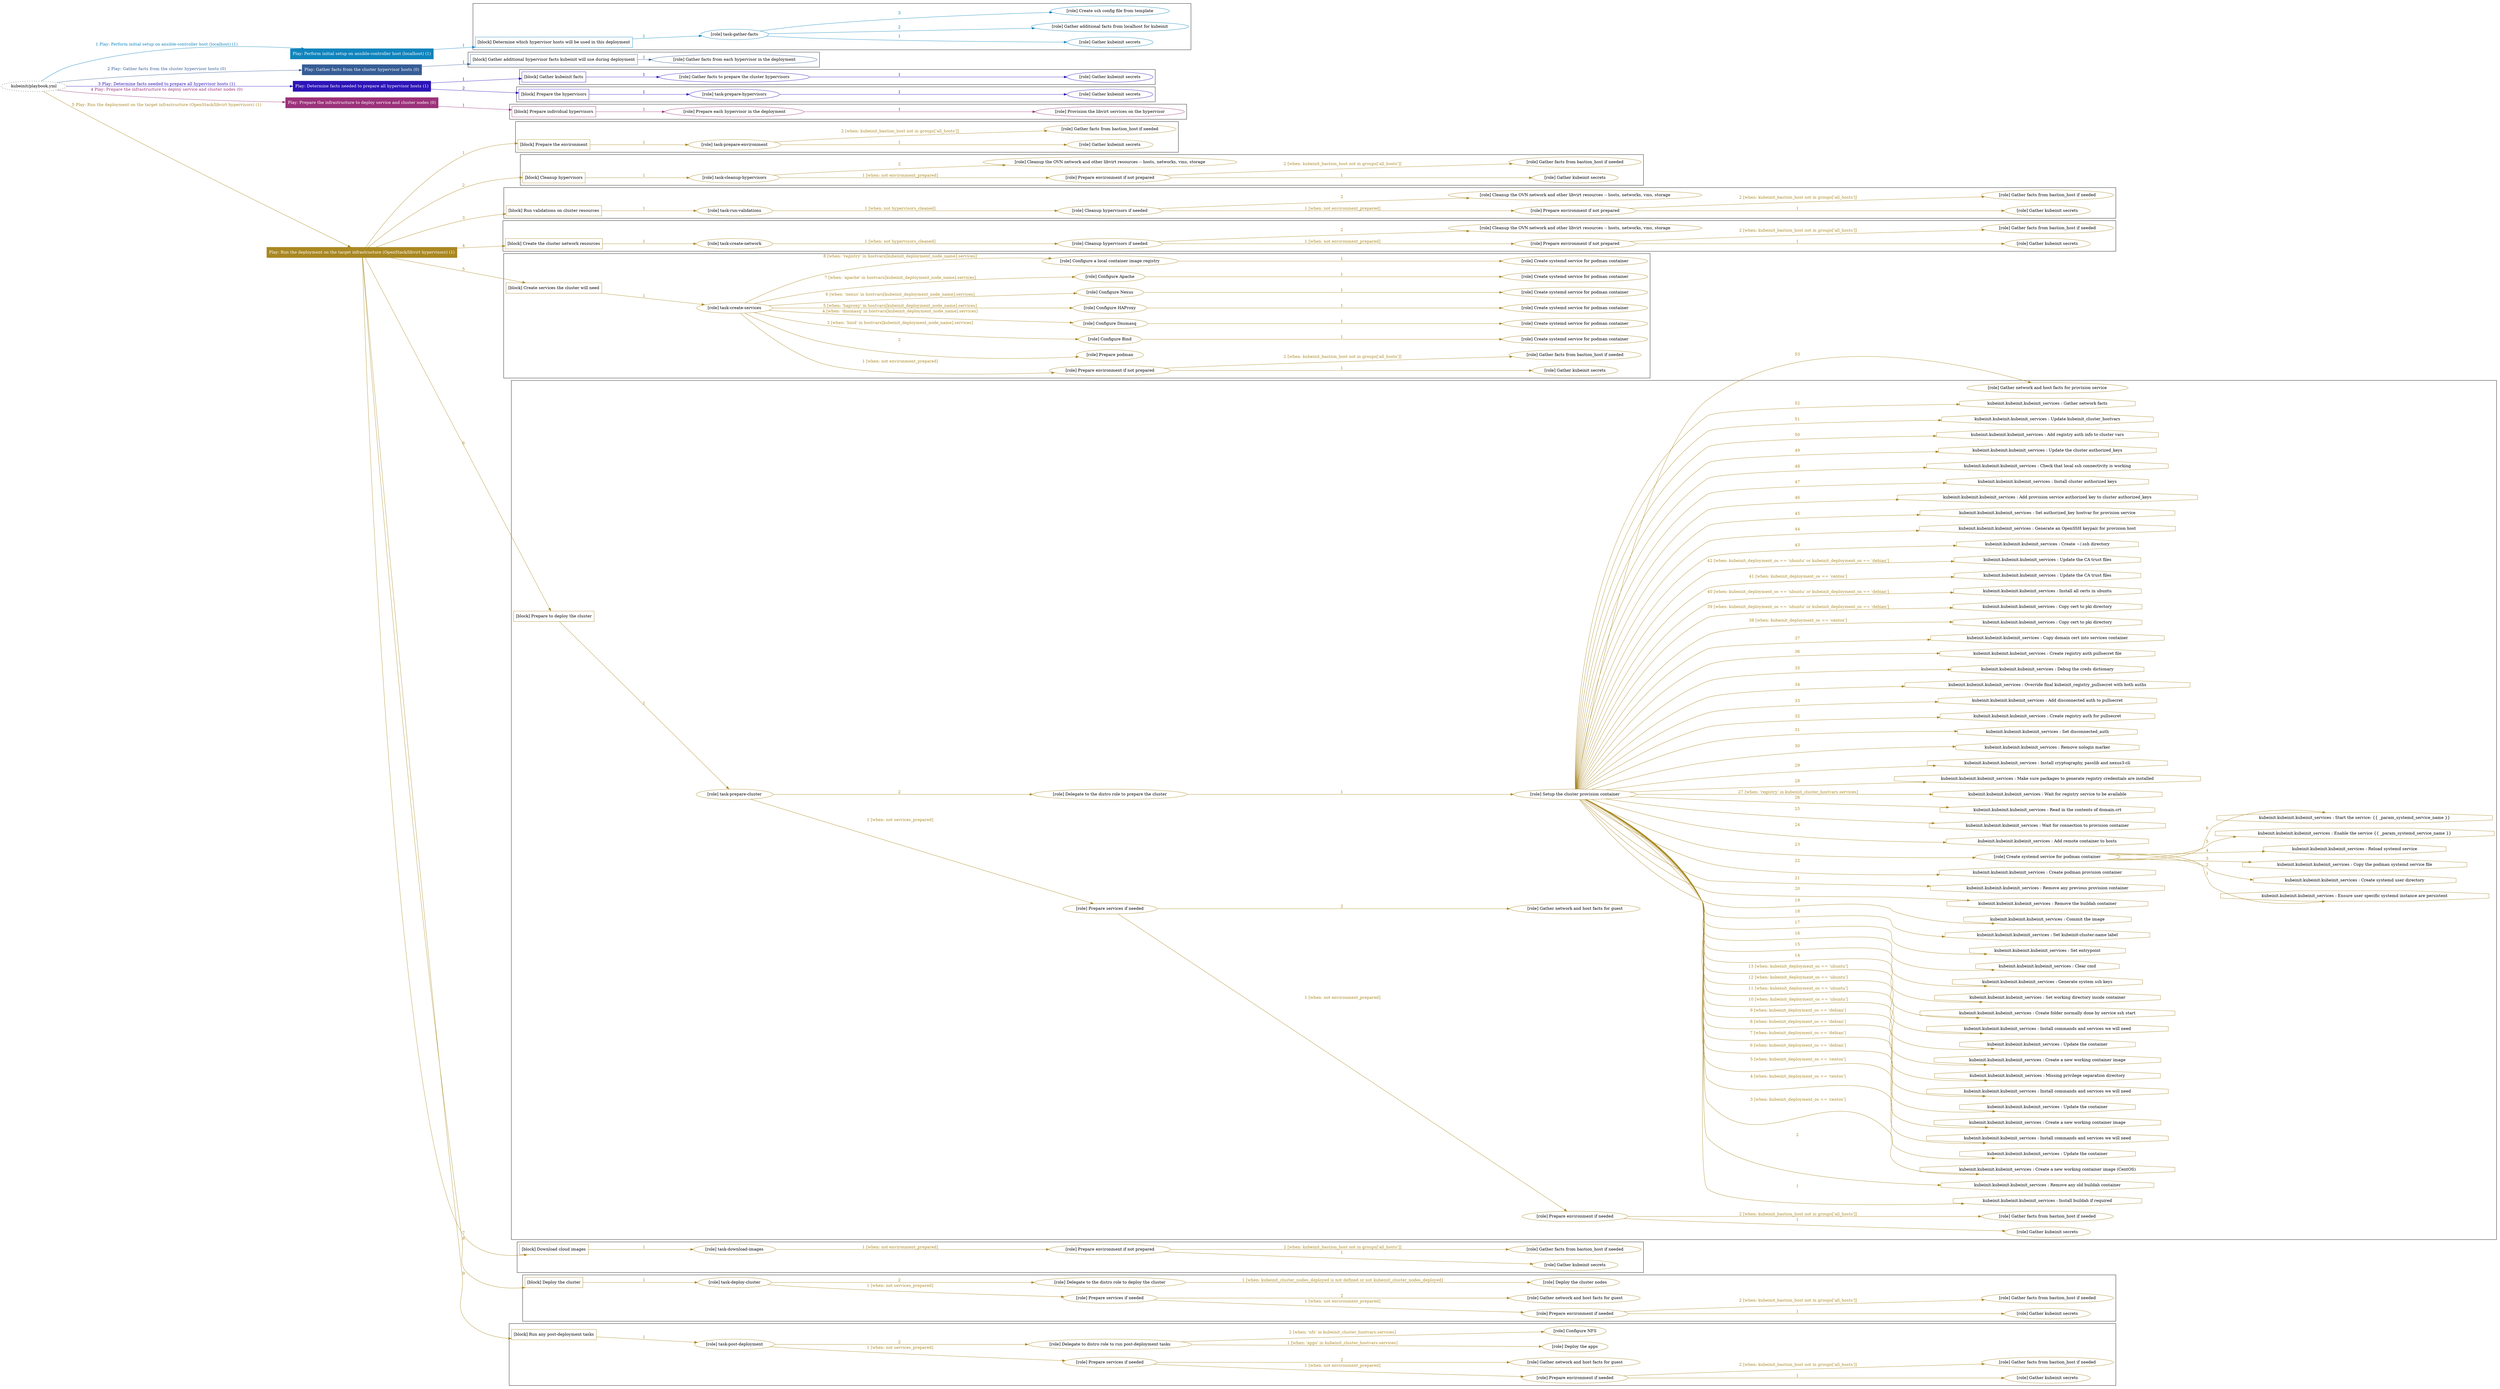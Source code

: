 digraph {
	graph [concentrate=true ordering=in rankdir=LR ratio=fill]
	edge [esep=5 sep=10]
	"kubeinit/playbook.yml" [URL="/home/runner/work/kubeinit/kubeinit/kubeinit/playbook.yml" id=playbook_896d6b13 style=dotted]
	"kubeinit/playbook.yml" -> play_6c0ee23f [label="1 Play: Perform initial setup on ansible-controller host (localhost) (1)" color="#0f84bd" fontcolor="#0f84bd" id=edge_play_6c0ee23f labeltooltip="1 Play: Perform initial setup on ansible-controller host (localhost) (1)" tooltip="1 Play: Perform initial setup on ansible-controller host (localhost) (1)"]
	subgraph "Play: Perform initial setup on ansible-controller host (localhost) (1)" {
		play_6c0ee23f [label="Play: Perform initial setup on ansible-controller host (localhost) (1)" URL="/home/runner/work/kubeinit/kubeinit/kubeinit/playbook.yml" color="#0f84bd" fontcolor="#ffffff" id=play_6c0ee23f shape=box style=filled tooltip=localhost]
		play_6c0ee23f -> block_bca8b730 [label=1 color="#0f84bd" fontcolor="#0f84bd" id=edge_block_bca8b730 labeltooltip=1 tooltip=1]
		subgraph cluster_block_bca8b730 {
			block_bca8b730 [label="[block] Determine which hypervisor hosts will be used in this deployment" URL="/home/runner/work/kubeinit/kubeinit/kubeinit/playbook.yml" color="#0f84bd" id=block_bca8b730 labeltooltip="Determine which hypervisor hosts will be used in this deployment" shape=box tooltip="Determine which hypervisor hosts will be used in this deployment"]
			block_bca8b730 -> role_2ef1360f [label="1 " color="#0f84bd" fontcolor="#0f84bd" id=edge_role_2ef1360f labeltooltip="1 " tooltip="1 "]
			subgraph "task-gather-facts" {
				role_2ef1360f [label="[role] task-gather-facts" URL="/home/runner/work/kubeinit/kubeinit/kubeinit/playbook.yml" color="#0f84bd" id=role_2ef1360f tooltip="task-gather-facts"]
				role_2ef1360f -> role_c8ffc750 [label="1 " color="#0f84bd" fontcolor="#0f84bd" id=edge_role_c8ffc750 labeltooltip="1 " tooltip="1 "]
				subgraph "Gather kubeinit secrets" {
					role_c8ffc750 [label="[role] Gather kubeinit secrets" URL="/home/runner/.ansible/collections/ansible_collections/kubeinit/kubeinit/roles/kubeinit_prepare/tasks/build_hypervisors_group.yml" color="#0f84bd" id=role_c8ffc750 tooltip="Gather kubeinit secrets"]
				}
				role_2ef1360f -> role_3b1bccdd [label="2 " color="#0f84bd" fontcolor="#0f84bd" id=edge_role_3b1bccdd labeltooltip="2 " tooltip="2 "]
				subgraph "Gather additional facts from localhost for kubeinit" {
					role_3b1bccdd [label="[role] Gather additional facts from localhost for kubeinit" URL="/home/runner/.ansible/collections/ansible_collections/kubeinit/kubeinit/roles/kubeinit_prepare/tasks/build_hypervisors_group.yml" color="#0f84bd" id=role_3b1bccdd tooltip="Gather additional facts from localhost for kubeinit"]
				}
				role_2ef1360f -> role_ddb5e719 [label="3 " color="#0f84bd" fontcolor="#0f84bd" id=edge_role_ddb5e719 labeltooltip="3 " tooltip="3 "]
				subgraph "Create ssh config file from template" {
					role_ddb5e719 [label="[role] Create ssh config file from template" URL="/home/runner/.ansible/collections/ansible_collections/kubeinit/kubeinit/roles/kubeinit_prepare/tasks/build_hypervisors_group.yml" color="#0f84bd" id=role_ddb5e719 tooltip="Create ssh config file from template"]
				}
			}
		}
	}
	"kubeinit/playbook.yml" -> play_7d356ba5 [label="2 Play: Gather facts from the cluster hypervisor hosts (0)" color="#365d96" fontcolor="#365d96" id=edge_play_7d356ba5 labeltooltip="2 Play: Gather facts from the cluster hypervisor hosts (0)" tooltip="2 Play: Gather facts from the cluster hypervisor hosts (0)"]
	subgraph "Play: Gather facts from the cluster hypervisor hosts (0)" {
		play_7d356ba5 [label="Play: Gather facts from the cluster hypervisor hosts (0)" URL="/home/runner/work/kubeinit/kubeinit/kubeinit/playbook.yml" color="#365d96" fontcolor="#ffffff" id=play_7d356ba5 shape=box style=filled tooltip="Play: Gather facts from the cluster hypervisor hosts (0)"]
		play_7d356ba5 -> block_42047f4b [label=1 color="#365d96" fontcolor="#365d96" id=edge_block_42047f4b labeltooltip=1 tooltip=1]
		subgraph cluster_block_42047f4b {
			block_42047f4b [label="[block] Gather additional hypervisor facts kubeinit will use during deployment" URL="/home/runner/work/kubeinit/kubeinit/kubeinit/playbook.yml" color="#365d96" id=block_42047f4b labeltooltip="Gather additional hypervisor facts kubeinit will use during deployment" shape=box tooltip="Gather additional hypervisor facts kubeinit will use during deployment"]
			block_42047f4b -> role_7bb1e1e4 [label="1 " color="#365d96" fontcolor="#365d96" id=edge_role_7bb1e1e4 labeltooltip="1 " tooltip="1 "]
			subgraph "Gather facts from each hypervisor in the deployment" {
				role_7bb1e1e4 [label="[role] Gather facts from each hypervisor in the deployment" URL="/home/runner/work/kubeinit/kubeinit/kubeinit/playbook.yml" color="#365d96" id=role_7bb1e1e4 tooltip="Gather facts from each hypervisor in the deployment"]
			}
		}
	}
	"kubeinit/playbook.yml" -> play_2e7b5b05 [label="3 Play: Determine facts needed to prepare all hypervisor hosts (1)" color="#2c14b8" fontcolor="#2c14b8" id=edge_play_2e7b5b05 labeltooltip="3 Play: Determine facts needed to prepare all hypervisor hosts (1)" tooltip="3 Play: Determine facts needed to prepare all hypervisor hosts (1)"]
	subgraph "Play: Determine facts needed to prepare all hypervisor hosts (1)" {
		play_2e7b5b05 [label="Play: Determine facts needed to prepare all hypervisor hosts (1)" URL="/home/runner/work/kubeinit/kubeinit/kubeinit/playbook.yml" color="#2c14b8" fontcolor="#ffffff" id=play_2e7b5b05 shape=box style=filled tooltip=localhost]
		play_2e7b5b05 -> block_82658cf5 [label=1 color="#2c14b8" fontcolor="#2c14b8" id=edge_block_82658cf5 labeltooltip=1 tooltip=1]
		subgraph cluster_block_82658cf5 {
			block_82658cf5 [label="[block] Gather kubeinit facts" URL="/home/runner/work/kubeinit/kubeinit/kubeinit/playbook.yml" color="#2c14b8" id=block_82658cf5 labeltooltip="Gather kubeinit facts" shape=box tooltip="Gather kubeinit facts"]
			block_82658cf5 -> role_1cb00263 [label="1 " color="#2c14b8" fontcolor="#2c14b8" id=edge_role_1cb00263 labeltooltip="1 " tooltip="1 "]
			subgraph "Gather facts to prepare the cluster hypervisors" {
				role_1cb00263 [label="[role] Gather facts to prepare the cluster hypervisors" URL="/home/runner/work/kubeinit/kubeinit/kubeinit/playbook.yml" color="#2c14b8" id=role_1cb00263 tooltip="Gather facts to prepare the cluster hypervisors"]
				role_1cb00263 -> role_6bde76f5 [label="1 " color="#2c14b8" fontcolor="#2c14b8" id=edge_role_6bde76f5 labeltooltip="1 " tooltip="1 "]
				subgraph "Gather kubeinit secrets" {
					role_6bde76f5 [label="[role] Gather kubeinit secrets" URL="/home/runner/.ansible/collections/ansible_collections/kubeinit/kubeinit/roles/kubeinit_prepare/tasks/gather_kubeinit_facts.yml" color="#2c14b8" id=role_6bde76f5 tooltip="Gather kubeinit secrets"]
				}
			}
		}
		play_2e7b5b05 -> block_2d1379b0 [label=2 color="#2c14b8" fontcolor="#2c14b8" id=edge_block_2d1379b0 labeltooltip=2 tooltip=2]
		subgraph cluster_block_2d1379b0 {
			block_2d1379b0 [label="[block] Prepare the hypervisors" URL="/home/runner/work/kubeinit/kubeinit/kubeinit/playbook.yml" color="#2c14b8" id=block_2d1379b0 labeltooltip="Prepare the hypervisors" shape=box tooltip="Prepare the hypervisors"]
			block_2d1379b0 -> role_dea05da3 [label="1 " color="#2c14b8" fontcolor="#2c14b8" id=edge_role_dea05da3 labeltooltip="1 " tooltip="1 "]
			subgraph "task-prepare-hypervisors" {
				role_dea05da3 [label="[role] task-prepare-hypervisors" URL="/home/runner/work/kubeinit/kubeinit/kubeinit/playbook.yml" color="#2c14b8" id=role_dea05da3 tooltip="task-prepare-hypervisors"]
				role_dea05da3 -> role_2689cb35 [label="1 " color="#2c14b8" fontcolor="#2c14b8" id=edge_role_2689cb35 labeltooltip="1 " tooltip="1 "]
				subgraph "Gather kubeinit secrets" {
					role_2689cb35 [label="[role] Gather kubeinit secrets" URL="/home/runner/.ansible/collections/ansible_collections/kubeinit/kubeinit/roles/kubeinit_prepare/tasks/gather_kubeinit_facts.yml" color="#2c14b8" id=role_2689cb35 tooltip="Gather kubeinit secrets"]
				}
			}
		}
	}
	"kubeinit/playbook.yml" -> play_b7cdea00 [label="4 Play: Prepare the infrastructure to deploy service and cluster nodes (0)" color="#9b317a" fontcolor="#9b317a" id=edge_play_b7cdea00 labeltooltip="4 Play: Prepare the infrastructure to deploy service and cluster nodes (0)" tooltip="4 Play: Prepare the infrastructure to deploy service and cluster nodes (0)"]
	subgraph "Play: Prepare the infrastructure to deploy service and cluster nodes (0)" {
		play_b7cdea00 [label="Play: Prepare the infrastructure to deploy service and cluster nodes (0)" URL="/home/runner/work/kubeinit/kubeinit/kubeinit/playbook.yml" color="#9b317a" fontcolor="#ffffff" id=play_b7cdea00 shape=box style=filled tooltip="Play: Prepare the infrastructure to deploy service and cluster nodes (0)"]
		play_b7cdea00 -> block_a5cccdc5 [label=1 color="#9b317a" fontcolor="#9b317a" id=edge_block_a5cccdc5 labeltooltip=1 tooltip=1]
		subgraph cluster_block_a5cccdc5 {
			block_a5cccdc5 [label="[block] Prepare individual hypervisors" URL="/home/runner/work/kubeinit/kubeinit/kubeinit/playbook.yml" color="#9b317a" id=block_a5cccdc5 labeltooltip="Prepare individual hypervisors" shape=box tooltip="Prepare individual hypervisors"]
			block_a5cccdc5 -> role_87927aba [label="1 " color="#9b317a" fontcolor="#9b317a" id=edge_role_87927aba labeltooltip="1 " tooltip="1 "]
			subgraph "Prepare each hypervisor in the deployment" {
				role_87927aba [label="[role] Prepare each hypervisor in the deployment" URL="/home/runner/work/kubeinit/kubeinit/kubeinit/playbook.yml" color="#9b317a" id=role_87927aba tooltip="Prepare each hypervisor in the deployment"]
				role_87927aba -> role_6127c70c [label="1 " color="#9b317a" fontcolor="#9b317a" id=edge_role_6127c70c labeltooltip="1 " tooltip="1 "]
				subgraph "Provision the libvirt services on the hypervisor" {
					role_6127c70c [label="[role] Provision the libvirt services on the hypervisor" URL="/home/runner/.ansible/collections/ansible_collections/kubeinit/kubeinit/roles/kubeinit_prepare/tasks/prepare_hypervisor.yml" color="#9b317a" id=role_6127c70c tooltip="Provision the libvirt services on the hypervisor"]
				}
			}
		}
	}
	"kubeinit/playbook.yml" -> play_800e2add [label="5 Play: Run the deployment on the target infrastructure (OpenStack/libvirt hypervisors) (1)" color="#aa8822" fontcolor="#aa8822" id=edge_play_800e2add labeltooltip="5 Play: Run the deployment on the target infrastructure (OpenStack/libvirt hypervisors) (1)" tooltip="5 Play: Run the deployment on the target infrastructure (OpenStack/libvirt hypervisors) (1)"]
	subgraph "Play: Run the deployment on the target infrastructure (OpenStack/libvirt hypervisors) (1)" {
		play_800e2add [label="Play: Run the deployment on the target infrastructure (OpenStack/libvirt hypervisors) (1)" URL="/home/runner/work/kubeinit/kubeinit/kubeinit/playbook.yml" color="#aa8822" fontcolor="#ffffff" id=play_800e2add shape=box style=filled tooltip=localhost]
		play_800e2add -> block_364b4f7e [label=1 color="#aa8822" fontcolor="#aa8822" id=edge_block_364b4f7e labeltooltip=1 tooltip=1]
		subgraph cluster_block_364b4f7e {
			block_364b4f7e [label="[block] Prepare the environment" URL="/home/runner/work/kubeinit/kubeinit/kubeinit/playbook.yml" color="#aa8822" id=block_364b4f7e labeltooltip="Prepare the environment" shape=box tooltip="Prepare the environment"]
			block_364b4f7e -> role_ca28bd90 [label="1 " color="#aa8822" fontcolor="#aa8822" id=edge_role_ca28bd90 labeltooltip="1 " tooltip="1 "]
			subgraph "task-prepare-environment" {
				role_ca28bd90 [label="[role] task-prepare-environment" URL="/home/runner/work/kubeinit/kubeinit/kubeinit/playbook.yml" color="#aa8822" id=role_ca28bd90 tooltip="task-prepare-environment"]
				role_ca28bd90 -> role_c5795a3e [label="1 " color="#aa8822" fontcolor="#aa8822" id=edge_role_c5795a3e labeltooltip="1 " tooltip="1 "]
				subgraph "Gather kubeinit secrets" {
					role_c5795a3e [label="[role] Gather kubeinit secrets" URL="/home/runner/.ansible/collections/ansible_collections/kubeinit/kubeinit/roles/kubeinit_prepare/tasks/gather_kubeinit_facts.yml" color="#aa8822" id=role_c5795a3e tooltip="Gather kubeinit secrets"]
				}
				role_ca28bd90 -> role_f3ee8cbf [label="2 [when: kubeinit_bastion_host not in groups['all_hosts']]" color="#aa8822" fontcolor="#aa8822" id=edge_role_f3ee8cbf labeltooltip="2 [when: kubeinit_bastion_host not in groups['all_hosts']]" tooltip="2 [when: kubeinit_bastion_host not in groups['all_hosts']]"]
				subgraph "Gather facts from bastion_host if needed" {
					role_f3ee8cbf [label="[role] Gather facts from bastion_host if needed" URL="/home/runner/.ansible/collections/ansible_collections/kubeinit/kubeinit/roles/kubeinit_prepare/tasks/main.yml" color="#aa8822" id=role_f3ee8cbf tooltip="Gather facts from bastion_host if needed"]
				}
			}
		}
		play_800e2add -> block_ac44397a [label=2 color="#aa8822" fontcolor="#aa8822" id=edge_block_ac44397a labeltooltip=2 tooltip=2]
		subgraph cluster_block_ac44397a {
			block_ac44397a [label="[block] Cleanup hypervisors" URL="/home/runner/work/kubeinit/kubeinit/kubeinit/playbook.yml" color="#aa8822" id=block_ac44397a labeltooltip="Cleanup hypervisors" shape=box tooltip="Cleanup hypervisors"]
			block_ac44397a -> role_82f81c46 [label="1 " color="#aa8822" fontcolor="#aa8822" id=edge_role_82f81c46 labeltooltip="1 " tooltip="1 "]
			subgraph "task-cleanup-hypervisors" {
				role_82f81c46 [label="[role] task-cleanup-hypervisors" URL="/home/runner/work/kubeinit/kubeinit/kubeinit/playbook.yml" color="#aa8822" id=role_82f81c46 tooltip="task-cleanup-hypervisors"]
				role_82f81c46 -> role_f7c74c9c [label="1 [when: not environment_prepared]" color="#aa8822" fontcolor="#aa8822" id=edge_role_f7c74c9c labeltooltip="1 [when: not environment_prepared]" tooltip="1 [when: not environment_prepared]"]
				subgraph "Prepare environment if not prepared" {
					role_f7c74c9c [label="[role] Prepare environment if not prepared" URL="/home/runner/.ansible/collections/ansible_collections/kubeinit/kubeinit/roles/kubeinit_libvirt/tasks/cleanup_hypervisors.yml" color="#aa8822" id=role_f7c74c9c tooltip="Prepare environment if not prepared"]
					role_f7c74c9c -> role_d3f76049 [label="1 " color="#aa8822" fontcolor="#aa8822" id=edge_role_d3f76049 labeltooltip="1 " tooltip="1 "]
					subgraph "Gather kubeinit secrets" {
						role_d3f76049 [label="[role] Gather kubeinit secrets" URL="/home/runner/.ansible/collections/ansible_collections/kubeinit/kubeinit/roles/kubeinit_prepare/tasks/gather_kubeinit_facts.yml" color="#aa8822" id=role_d3f76049 tooltip="Gather kubeinit secrets"]
					}
					role_f7c74c9c -> role_bb2b94d9 [label="2 [when: kubeinit_bastion_host not in groups['all_hosts']]" color="#aa8822" fontcolor="#aa8822" id=edge_role_bb2b94d9 labeltooltip="2 [when: kubeinit_bastion_host not in groups['all_hosts']]" tooltip="2 [when: kubeinit_bastion_host not in groups['all_hosts']]"]
					subgraph "Gather facts from bastion_host if needed" {
						role_bb2b94d9 [label="[role] Gather facts from bastion_host if needed" URL="/home/runner/.ansible/collections/ansible_collections/kubeinit/kubeinit/roles/kubeinit_prepare/tasks/main.yml" color="#aa8822" id=role_bb2b94d9 tooltip="Gather facts from bastion_host if needed"]
					}
				}
				role_82f81c46 -> role_c683f3e5 [label="2 " color="#aa8822" fontcolor="#aa8822" id=edge_role_c683f3e5 labeltooltip="2 " tooltip="2 "]
				subgraph "Cleanup the OVN network and other libvirt resources -- hosts, networks, vms, storage" {
					role_c683f3e5 [label="[role] Cleanup the OVN network and other libvirt resources -- hosts, networks, vms, storage" URL="/home/runner/.ansible/collections/ansible_collections/kubeinit/kubeinit/roles/kubeinit_libvirt/tasks/cleanup_hypervisors.yml" color="#aa8822" id=role_c683f3e5 tooltip="Cleanup the OVN network and other libvirt resources -- hosts, networks, vms, storage"]
				}
			}
		}
		play_800e2add -> block_5f2aba8a [label=3 color="#aa8822" fontcolor="#aa8822" id=edge_block_5f2aba8a labeltooltip=3 tooltip=3]
		subgraph cluster_block_5f2aba8a {
			block_5f2aba8a [label="[block] Run validations on cluster resources" URL="/home/runner/work/kubeinit/kubeinit/kubeinit/playbook.yml" color="#aa8822" id=block_5f2aba8a labeltooltip="Run validations on cluster resources" shape=box tooltip="Run validations on cluster resources"]
			block_5f2aba8a -> role_b327626e [label="1 " color="#aa8822" fontcolor="#aa8822" id=edge_role_b327626e labeltooltip="1 " tooltip="1 "]
			subgraph "task-run-validations" {
				role_b327626e [label="[role] task-run-validations" URL="/home/runner/work/kubeinit/kubeinit/kubeinit/playbook.yml" color="#aa8822" id=role_b327626e tooltip="task-run-validations"]
				role_b327626e -> role_59424a1f [label="1 [when: not hypervisors_cleaned]" color="#aa8822" fontcolor="#aa8822" id=edge_role_59424a1f labeltooltip="1 [when: not hypervisors_cleaned]" tooltip="1 [when: not hypervisors_cleaned]"]
				subgraph "Cleanup hypervisors if needed" {
					role_59424a1f [label="[role] Cleanup hypervisors if needed" URL="/home/runner/.ansible/collections/ansible_collections/kubeinit/kubeinit/roles/kubeinit_validations/tasks/main.yml" color="#aa8822" id=role_59424a1f tooltip="Cleanup hypervisors if needed"]
					role_59424a1f -> role_bffef601 [label="1 [when: not environment_prepared]" color="#aa8822" fontcolor="#aa8822" id=edge_role_bffef601 labeltooltip="1 [when: not environment_prepared]" tooltip="1 [when: not environment_prepared]"]
					subgraph "Prepare environment if not prepared" {
						role_bffef601 [label="[role] Prepare environment if not prepared" URL="/home/runner/.ansible/collections/ansible_collections/kubeinit/kubeinit/roles/kubeinit_libvirt/tasks/cleanup_hypervisors.yml" color="#aa8822" id=role_bffef601 tooltip="Prepare environment if not prepared"]
						role_bffef601 -> role_67a57ab0 [label="1 " color="#aa8822" fontcolor="#aa8822" id=edge_role_67a57ab0 labeltooltip="1 " tooltip="1 "]
						subgraph "Gather kubeinit secrets" {
							role_67a57ab0 [label="[role] Gather kubeinit secrets" URL="/home/runner/.ansible/collections/ansible_collections/kubeinit/kubeinit/roles/kubeinit_prepare/tasks/gather_kubeinit_facts.yml" color="#aa8822" id=role_67a57ab0 tooltip="Gather kubeinit secrets"]
						}
						role_bffef601 -> role_94728f7e [label="2 [when: kubeinit_bastion_host not in groups['all_hosts']]" color="#aa8822" fontcolor="#aa8822" id=edge_role_94728f7e labeltooltip="2 [when: kubeinit_bastion_host not in groups['all_hosts']]" tooltip="2 [when: kubeinit_bastion_host not in groups['all_hosts']]"]
						subgraph "Gather facts from bastion_host if needed" {
							role_94728f7e [label="[role] Gather facts from bastion_host if needed" URL="/home/runner/.ansible/collections/ansible_collections/kubeinit/kubeinit/roles/kubeinit_prepare/tasks/main.yml" color="#aa8822" id=role_94728f7e tooltip="Gather facts from bastion_host if needed"]
						}
					}
					role_59424a1f -> role_9a31d28e [label="2 " color="#aa8822" fontcolor="#aa8822" id=edge_role_9a31d28e labeltooltip="2 " tooltip="2 "]
					subgraph "Cleanup the OVN network and other libvirt resources -- hosts, networks, vms, storage" {
						role_9a31d28e [label="[role] Cleanup the OVN network and other libvirt resources -- hosts, networks, vms, storage" URL="/home/runner/.ansible/collections/ansible_collections/kubeinit/kubeinit/roles/kubeinit_libvirt/tasks/cleanup_hypervisors.yml" color="#aa8822" id=role_9a31d28e tooltip="Cleanup the OVN network and other libvirt resources -- hosts, networks, vms, storage"]
					}
				}
			}
		}
		play_800e2add -> block_89995de5 [label=4 color="#aa8822" fontcolor="#aa8822" id=edge_block_89995de5 labeltooltip=4 tooltip=4]
		subgraph cluster_block_89995de5 {
			block_89995de5 [label="[block] Create the cluster network resources" URL="/home/runner/work/kubeinit/kubeinit/kubeinit/playbook.yml" color="#aa8822" id=block_89995de5 labeltooltip="Create the cluster network resources" shape=box tooltip="Create the cluster network resources"]
			block_89995de5 -> role_58c6a6ac [label="1 " color="#aa8822" fontcolor="#aa8822" id=edge_role_58c6a6ac labeltooltip="1 " tooltip="1 "]
			subgraph "task-create-network" {
				role_58c6a6ac [label="[role] task-create-network" URL="/home/runner/work/kubeinit/kubeinit/kubeinit/playbook.yml" color="#aa8822" id=role_58c6a6ac tooltip="task-create-network"]
				role_58c6a6ac -> role_3b9caf86 [label="1 [when: not hypervisors_cleaned]" color="#aa8822" fontcolor="#aa8822" id=edge_role_3b9caf86 labeltooltip="1 [when: not hypervisors_cleaned]" tooltip="1 [when: not hypervisors_cleaned]"]
				subgraph "Cleanup hypervisors if needed" {
					role_3b9caf86 [label="[role] Cleanup hypervisors if needed" URL="/home/runner/.ansible/collections/ansible_collections/kubeinit/kubeinit/roles/kubeinit_libvirt/tasks/create_network.yml" color="#aa8822" id=role_3b9caf86 tooltip="Cleanup hypervisors if needed"]
					role_3b9caf86 -> role_f647433a [label="1 [when: not environment_prepared]" color="#aa8822" fontcolor="#aa8822" id=edge_role_f647433a labeltooltip="1 [when: not environment_prepared]" tooltip="1 [when: not environment_prepared]"]
					subgraph "Prepare environment if not prepared" {
						role_f647433a [label="[role] Prepare environment if not prepared" URL="/home/runner/.ansible/collections/ansible_collections/kubeinit/kubeinit/roles/kubeinit_libvirt/tasks/cleanup_hypervisors.yml" color="#aa8822" id=role_f647433a tooltip="Prepare environment if not prepared"]
						role_f647433a -> role_783d2d81 [label="1 " color="#aa8822" fontcolor="#aa8822" id=edge_role_783d2d81 labeltooltip="1 " tooltip="1 "]
						subgraph "Gather kubeinit secrets" {
							role_783d2d81 [label="[role] Gather kubeinit secrets" URL="/home/runner/.ansible/collections/ansible_collections/kubeinit/kubeinit/roles/kubeinit_prepare/tasks/gather_kubeinit_facts.yml" color="#aa8822" id=role_783d2d81 tooltip="Gather kubeinit secrets"]
						}
						role_f647433a -> role_b6ef2290 [label="2 [when: kubeinit_bastion_host not in groups['all_hosts']]" color="#aa8822" fontcolor="#aa8822" id=edge_role_b6ef2290 labeltooltip="2 [when: kubeinit_bastion_host not in groups['all_hosts']]" tooltip="2 [when: kubeinit_bastion_host not in groups['all_hosts']]"]
						subgraph "Gather facts from bastion_host if needed" {
							role_b6ef2290 [label="[role] Gather facts from bastion_host if needed" URL="/home/runner/.ansible/collections/ansible_collections/kubeinit/kubeinit/roles/kubeinit_prepare/tasks/main.yml" color="#aa8822" id=role_b6ef2290 tooltip="Gather facts from bastion_host if needed"]
						}
					}
					role_3b9caf86 -> role_ddf5d76b [label="2 " color="#aa8822" fontcolor="#aa8822" id=edge_role_ddf5d76b labeltooltip="2 " tooltip="2 "]
					subgraph "Cleanup the OVN network and other libvirt resources -- hosts, networks, vms, storage" {
						role_ddf5d76b [label="[role] Cleanup the OVN network and other libvirt resources -- hosts, networks, vms, storage" URL="/home/runner/.ansible/collections/ansible_collections/kubeinit/kubeinit/roles/kubeinit_libvirt/tasks/cleanup_hypervisors.yml" color="#aa8822" id=role_ddf5d76b tooltip="Cleanup the OVN network and other libvirt resources -- hosts, networks, vms, storage"]
					}
				}
			}
		}
		play_800e2add -> block_1dd24b90 [label=5 color="#aa8822" fontcolor="#aa8822" id=edge_block_1dd24b90 labeltooltip=5 tooltip=5]
		subgraph cluster_block_1dd24b90 {
			block_1dd24b90 [label="[block] Create services the cluster will need" URL="/home/runner/work/kubeinit/kubeinit/kubeinit/playbook.yml" color="#aa8822" id=block_1dd24b90 labeltooltip="Create services the cluster will need" shape=box tooltip="Create services the cluster will need"]
			block_1dd24b90 -> role_f1e5940d [label="1 " color="#aa8822" fontcolor="#aa8822" id=edge_role_f1e5940d labeltooltip="1 " tooltip="1 "]
			subgraph "task-create-services" {
				role_f1e5940d [label="[role] task-create-services" URL="/home/runner/work/kubeinit/kubeinit/kubeinit/playbook.yml" color="#aa8822" id=role_f1e5940d tooltip="task-create-services"]
				role_f1e5940d -> role_72838912 [label="1 [when: not environment_prepared]" color="#aa8822" fontcolor="#aa8822" id=edge_role_72838912 labeltooltip="1 [when: not environment_prepared]" tooltip="1 [when: not environment_prepared]"]
				subgraph "Prepare environment if not prepared" {
					role_72838912 [label="[role] Prepare environment if not prepared" URL="/home/runner/.ansible/collections/ansible_collections/kubeinit/kubeinit/roles/kubeinit_services/tasks/main.yml" color="#aa8822" id=role_72838912 tooltip="Prepare environment if not prepared"]
					role_72838912 -> role_6e2924c9 [label="1 " color="#aa8822" fontcolor="#aa8822" id=edge_role_6e2924c9 labeltooltip="1 " tooltip="1 "]
					subgraph "Gather kubeinit secrets" {
						role_6e2924c9 [label="[role] Gather kubeinit secrets" URL="/home/runner/.ansible/collections/ansible_collections/kubeinit/kubeinit/roles/kubeinit_prepare/tasks/gather_kubeinit_facts.yml" color="#aa8822" id=role_6e2924c9 tooltip="Gather kubeinit secrets"]
					}
					role_72838912 -> role_63fe9bfb [label="2 [when: kubeinit_bastion_host not in groups['all_hosts']]" color="#aa8822" fontcolor="#aa8822" id=edge_role_63fe9bfb labeltooltip="2 [when: kubeinit_bastion_host not in groups['all_hosts']]" tooltip="2 [when: kubeinit_bastion_host not in groups['all_hosts']]"]
					subgraph "Gather facts from bastion_host if needed" {
						role_63fe9bfb [label="[role] Gather facts from bastion_host if needed" URL="/home/runner/.ansible/collections/ansible_collections/kubeinit/kubeinit/roles/kubeinit_prepare/tasks/main.yml" color="#aa8822" id=role_63fe9bfb tooltip="Gather facts from bastion_host if needed"]
					}
				}
				role_f1e5940d -> role_ba1a0fab [label="2 " color="#aa8822" fontcolor="#aa8822" id=edge_role_ba1a0fab labeltooltip="2 " tooltip="2 "]
				subgraph "Prepare podman" {
					role_ba1a0fab [label="[role] Prepare podman" URL="/home/runner/.ansible/collections/ansible_collections/kubeinit/kubeinit/roles/kubeinit_services/tasks/00_create_service_pod.yml" color="#aa8822" id=role_ba1a0fab tooltip="Prepare podman"]
				}
				role_f1e5940d -> role_7f8b5247 [label="3 [when: 'bind' in hostvars[kubeinit_deployment_node_name].services]" color="#aa8822" fontcolor="#aa8822" id=edge_role_7f8b5247 labeltooltip="3 [when: 'bind' in hostvars[kubeinit_deployment_node_name].services]" tooltip="3 [when: 'bind' in hostvars[kubeinit_deployment_node_name].services]"]
				subgraph "Configure Bind" {
					role_7f8b5247 [label="[role] Configure Bind" URL="/home/runner/.ansible/collections/ansible_collections/kubeinit/kubeinit/roles/kubeinit_services/tasks/start_services_containers.yml" color="#aa8822" id=role_7f8b5247 tooltip="Configure Bind"]
					role_7f8b5247 -> role_cd3d2ca3 [label="1 " color="#aa8822" fontcolor="#aa8822" id=edge_role_cd3d2ca3 labeltooltip="1 " tooltip="1 "]
					subgraph "Create systemd service for podman container" {
						role_cd3d2ca3 [label="[role] Create systemd service for podman container" URL="/home/runner/.ansible/collections/ansible_collections/kubeinit/kubeinit/roles/kubeinit_bind/tasks/main.yml" color="#aa8822" id=role_cd3d2ca3 tooltip="Create systemd service for podman container"]
					}
				}
				role_f1e5940d -> role_7ad8be32 [label="4 [when: 'dnsmasq' in hostvars[kubeinit_deployment_node_name].services]" color="#aa8822" fontcolor="#aa8822" id=edge_role_7ad8be32 labeltooltip="4 [when: 'dnsmasq' in hostvars[kubeinit_deployment_node_name].services]" tooltip="4 [when: 'dnsmasq' in hostvars[kubeinit_deployment_node_name].services]"]
				subgraph "Configure Dnsmasq" {
					role_7ad8be32 [label="[role] Configure Dnsmasq" URL="/home/runner/.ansible/collections/ansible_collections/kubeinit/kubeinit/roles/kubeinit_services/tasks/start_services_containers.yml" color="#aa8822" id=role_7ad8be32 tooltip="Configure Dnsmasq"]
					role_7ad8be32 -> role_875a4c31 [label="1 " color="#aa8822" fontcolor="#aa8822" id=edge_role_875a4c31 labeltooltip="1 " tooltip="1 "]
					subgraph "Create systemd service for podman container" {
						role_875a4c31 [label="[role] Create systemd service for podman container" URL="/home/runner/.ansible/collections/ansible_collections/kubeinit/kubeinit/roles/kubeinit_dnsmasq/tasks/main.yml" color="#aa8822" id=role_875a4c31 tooltip="Create systemd service for podman container"]
					}
				}
				role_f1e5940d -> role_47fb3191 [label="5 [when: 'haproxy' in hostvars[kubeinit_deployment_node_name].services]" color="#aa8822" fontcolor="#aa8822" id=edge_role_47fb3191 labeltooltip="5 [when: 'haproxy' in hostvars[kubeinit_deployment_node_name].services]" tooltip="5 [when: 'haproxy' in hostvars[kubeinit_deployment_node_name].services]"]
				subgraph "Configure HAProxy" {
					role_47fb3191 [label="[role] Configure HAProxy" URL="/home/runner/.ansible/collections/ansible_collections/kubeinit/kubeinit/roles/kubeinit_services/tasks/start_services_containers.yml" color="#aa8822" id=role_47fb3191 tooltip="Configure HAProxy"]
					role_47fb3191 -> role_578a0fab [label="1 " color="#aa8822" fontcolor="#aa8822" id=edge_role_578a0fab labeltooltip="1 " tooltip="1 "]
					subgraph "Create systemd service for podman container" {
						role_578a0fab [label="[role] Create systemd service for podman container" URL="/home/runner/.ansible/collections/ansible_collections/kubeinit/kubeinit/roles/kubeinit_haproxy/tasks/main.yml" color="#aa8822" id=role_578a0fab tooltip="Create systemd service for podman container"]
					}
				}
				role_f1e5940d -> role_9a1253d0 [label="6 [when: 'nexus' in hostvars[kubeinit_deployment_node_name].services]" color="#aa8822" fontcolor="#aa8822" id=edge_role_9a1253d0 labeltooltip="6 [when: 'nexus' in hostvars[kubeinit_deployment_node_name].services]" tooltip="6 [when: 'nexus' in hostvars[kubeinit_deployment_node_name].services]"]
				subgraph "Configure Nexus" {
					role_9a1253d0 [label="[role] Configure Nexus" URL="/home/runner/.ansible/collections/ansible_collections/kubeinit/kubeinit/roles/kubeinit_services/tasks/start_services_containers.yml" color="#aa8822" id=role_9a1253d0 tooltip="Configure Nexus"]
					role_9a1253d0 -> role_479c645d [label="1 " color="#aa8822" fontcolor="#aa8822" id=edge_role_479c645d labeltooltip="1 " tooltip="1 "]
					subgraph "Create systemd service for podman container" {
						role_479c645d [label="[role] Create systemd service for podman container" URL="/home/runner/.ansible/collections/ansible_collections/kubeinit/kubeinit/roles/kubeinit_nexus/tasks/main.yml" color="#aa8822" id=role_479c645d tooltip="Create systemd service for podman container"]
					}
				}
				role_f1e5940d -> role_a0736717 [label="7 [when: 'apache' in hostvars[kubeinit_deployment_node_name].services]" color="#aa8822" fontcolor="#aa8822" id=edge_role_a0736717 labeltooltip="7 [when: 'apache' in hostvars[kubeinit_deployment_node_name].services]" tooltip="7 [when: 'apache' in hostvars[kubeinit_deployment_node_name].services]"]
				subgraph "Configure Apache" {
					role_a0736717 [label="[role] Configure Apache" URL="/home/runner/.ansible/collections/ansible_collections/kubeinit/kubeinit/roles/kubeinit_services/tasks/start_services_containers.yml" color="#aa8822" id=role_a0736717 tooltip="Configure Apache"]
					role_a0736717 -> role_3a87a210 [label="1 " color="#aa8822" fontcolor="#aa8822" id=edge_role_3a87a210 labeltooltip="1 " tooltip="1 "]
					subgraph "Create systemd service for podman container" {
						role_3a87a210 [label="[role] Create systemd service for podman container" URL="/home/runner/.ansible/collections/ansible_collections/kubeinit/kubeinit/roles/kubeinit_apache/tasks/main.yml" color="#aa8822" id=role_3a87a210 tooltip="Create systemd service for podman container"]
					}
				}
				role_f1e5940d -> role_6990b2cc [label="8 [when: 'registry' in hostvars[kubeinit_deployment_node_name].services]" color="#aa8822" fontcolor="#aa8822" id=edge_role_6990b2cc labeltooltip="8 [when: 'registry' in hostvars[kubeinit_deployment_node_name].services]" tooltip="8 [when: 'registry' in hostvars[kubeinit_deployment_node_name].services]"]
				subgraph "Configure a local container image registry" {
					role_6990b2cc [label="[role] Configure a local container image registry" URL="/home/runner/.ansible/collections/ansible_collections/kubeinit/kubeinit/roles/kubeinit_services/tasks/start_services_containers.yml" color="#aa8822" id=role_6990b2cc tooltip="Configure a local container image registry"]
					role_6990b2cc -> role_8d6962c6 [label="1 " color="#aa8822" fontcolor="#aa8822" id=edge_role_8d6962c6 labeltooltip="1 " tooltip="1 "]
					subgraph "Create systemd service for podman container" {
						role_8d6962c6 [label="[role] Create systemd service for podman container" URL="/home/runner/.ansible/collections/ansible_collections/kubeinit/kubeinit/roles/kubeinit_registry/tasks/main.yml" color="#aa8822" id=role_8d6962c6 tooltip="Create systemd service for podman container"]
					}
				}
			}
		}
		play_800e2add -> block_919ac40f [label=6 color="#aa8822" fontcolor="#aa8822" id=edge_block_919ac40f labeltooltip=6 tooltip=6]
		subgraph cluster_block_919ac40f {
			block_919ac40f [label="[block] Prepare to deploy the cluster" URL="/home/runner/work/kubeinit/kubeinit/kubeinit/playbook.yml" color="#aa8822" id=block_919ac40f labeltooltip="Prepare to deploy the cluster" shape=box tooltip="Prepare to deploy the cluster"]
			block_919ac40f -> role_ed73b7fd [label="1 " color="#aa8822" fontcolor="#aa8822" id=edge_role_ed73b7fd labeltooltip="1 " tooltip="1 "]
			subgraph "task-prepare-cluster" {
				role_ed73b7fd [label="[role] task-prepare-cluster" URL="/home/runner/work/kubeinit/kubeinit/kubeinit/playbook.yml" color="#aa8822" id=role_ed73b7fd tooltip="task-prepare-cluster"]
				role_ed73b7fd -> role_7f2bd4b9 [label="1 [when: not services_prepared]" color="#aa8822" fontcolor="#aa8822" id=edge_role_7f2bd4b9 labeltooltip="1 [when: not services_prepared]" tooltip="1 [when: not services_prepared]"]
				subgraph "Prepare services if needed" {
					role_7f2bd4b9 [label="[role] Prepare services if needed" URL="/home/runner/.ansible/collections/ansible_collections/kubeinit/kubeinit/roles/kubeinit_prepare/tasks/prepare_cluster.yml" color="#aa8822" id=role_7f2bd4b9 tooltip="Prepare services if needed"]
					role_7f2bd4b9 -> role_42f4081f [label="1 [when: not environment_prepared]" color="#aa8822" fontcolor="#aa8822" id=edge_role_42f4081f labeltooltip="1 [when: not environment_prepared]" tooltip="1 [when: not environment_prepared]"]
					subgraph "Prepare environment if needed" {
						role_42f4081f [label="[role] Prepare environment if needed" URL="/home/runner/.ansible/collections/ansible_collections/kubeinit/kubeinit/roles/kubeinit_services/tasks/prepare_services.yml" color="#aa8822" id=role_42f4081f tooltip="Prepare environment if needed"]
						role_42f4081f -> role_3c3f149d [label="1 " color="#aa8822" fontcolor="#aa8822" id=edge_role_3c3f149d labeltooltip="1 " tooltip="1 "]
						subgraph "Gather kubeinit secrets" {
							role_3c3f149d [label="[role] Gather kubeinit secrets" URL="/home/runner/.ansible/collections/ansible_collections/kubeinit/kubeinit/roles/kubeinit_prepare/tasks/gather_kubeinit_facts.yml" color="#aa8822" id=role_3c3f149d tooltip="Gather kubeinit secrets"]
						}
						role_42f4081f -> role_ca03d0a4 [label="2 [when: kubeinit_bastion_host not in groups['all_hosts']]" color="#aa8822" fontcolor="#aa8822" id=edge_role_ca03d0a4 labeltooltip="2 [when: kubeinit_bastion_host not in groups['all_hosts']]" tooltip="2 [when: kubeinit_bastion_host not in groups['all_hosts']]"]
						subgraph "Gather facts from bastion_host if needed" {
							role_ca03d0a4 [label="[role] Gather facts from bastion_host if needed" URL="/home/runner/.ansible/collections/ansible_collections/kubeinit/kubeinit/roles/kubeinit_prepare/tasks/main.yml" color="#aa8822" id=role_ca03d0a4 tooltip="Gather facts from bastion_host if needed"]
						}
					}
					role_7f2bd4b9 -> role_2524b07d [label="2 " color="#aa8822" fontcolor="#aa8822" id=edge_role_2524b07d labeltooltip="2 " tooltip="2 "]
					subgraph "Gather network and host facts for guest" {
						role_2524b07d [label="[role] Gather network and host facts for guest" URL="/home/runner/.ansible/collections/ansible_collections/kubeinit/kubeinit/roles/kubeinit_services/tasks/prepare_services.yml" color="#aa8822" id=role_2524b07d tooltip="Gather network and host facts for guest"]
					}
				}
				role_ed73b7fd -> role_d5326cef [label="2 " color="#aa8822" fontcolor="#aa8822" id=edge_role_d5326cef labeltooltip="2 " tooltip="2 "]
				subgraph "Delegate to the distro role to prepare the cluster" {
					role_d5326cef [label="[role] Delegate to the distro role to prepare the cluster" URL="/home/runner/.ansible/collections/ansible_collections/kubeinit/kubeinit/roles/kubeinit_prepare/tasks/prepare_cluster.yml" color="#aa8822" id=role_d5326cef tooltip="Delegate to the distro role to prepare the cluster"]
					role_d5326cef -> role_45935e29 [label="1 " color="#aa8822" fontcolor="#aa8822" id=edge_role_45935e29 labeltooltip="1 " tooltip="1 "]
					subgraph "Setup the cluster provision container" {
						role_45935e29 [label="[role] Setup the cluster provision container" URL="/home/runner/.ansible/collections/ansible_collections/kubeinit/kubeinit/roles/kubeinit_cdk/tasks/prepare_cluster.yml" color="#aa8822" id=role_45935e29 tooltip="Setup the cluster provision container"]
						task_f1f6a55a [label="kubeinit.kubeinit.kubeinit_services : Install buildah if required" URL="/home/runner/.ansible/collections/ansible_collections/kubeinit/kubeinit/roles/kubeinit_services/tasks/create_provision_container.yml" color="#aa8822" id=task_f1f6a55a shape=octagon tooltip="kubeinit.kubeinit.kubeinit_services : Install buildah if required"]
						role_45935e29 -> task_f1f6a55a [label="1 " color="#aa8822" fontcolor="#aa8822" id=edge_task_f1f6a55a labeltooltip="1 " tooltip="1 "]
						task_13abf6a0 [label="kubeinit.kubeinit.kubeinit_services : Remove any old buildah container" URL="/home/runner/.ansible/collections/ansible_collections/kubeinit/kubeinit/roles/kubeinit_services/tasks/create_provision_container.yml" color="#aa8822" id=task_13abf6a0 shape=octagon tooltip="kubeinit.kubeinit.kubeinit_services : Remove any old buildah container"]
						role_45935e29 -> task_13abf6a0 [label="2 " color="#aa8822" fontcolor="#aa8822" id=edge_task_13abf6a0 labeltooltip="2 " tooltip="2 "]
						task_ea43d620 [label="kubeinit.kubeinit.kubeinit_services : Create a new working container image (CentOS)" URL="/home/runner/.ansible/collections/ansible_collections/kubeinit/kubeinit/roles/kubeinit_services/tasks/create_provision_container.yml" color="#aa8822" id=task_ea43d620 shape=octagon tooltip="kubeinit.kubeinit.kubeinit_services : Create a new working container image (CentOS)"]
						role_45935e29 -> task_ea43d620 [label="3 [when: kubeinit_deployment_os == 'centos']" color="#aa8822" fontcolor="#aa8822" id=edge_task_ea43d620 labeltooltip="3 [when: kubeinit_deployment_os == 'centos']" tooltip="3 [when: kubeinit_deployment_os == 'centos']"]
						task_6b1df20e [label="kubeinit.kubeinit.kubeinit_services : Update the container" URL="/home/runner/.ansible/collections/ansible_collections/kubeinit/kubeinit/roles/kubeinit_services/tasks/create_provision_container.yml" color="#aa8822" id=task_6b1df20e shape=octagon tooltip="kubeinit.kubeinit.kubeinit_services : Update the container"]
						role_45935e29 -> task_6b1df20e [label="4 [when: kubeinit_deployment_os == 'centos']" color="#aa8822" fontcolor="#aa8822" id=edge_task_6b1df20e labeltooltip="4 [when: kubeinit_deployment_os == 'centos']" tooltip="4 [when: kubeinit_deployment_os == 'centos']"]
						task_140b7cbd [label="kubeinit.kubeinit.kubeinit_services : Install commands and services we will need" URL="/home/runner/.ansible/collections/ansible_collections/kubeinit/kubeinit/roles/kubeinit_services/tasks/create_provision_container.yml" color="#aa8822" id=task_140b7cbd shape=octagon tooltip="kubeinit.kubeinit.kubeinit_services : Install commands and services we will need"]
						role_45935e29 -> task_140b7cbd [label="5 [when: kubeinit_deployment_os == 'centos']" color="#aa8822" fontcolor="#aa8822" id=edge_task_140b7cbd labeltooltip="5 [when: kubeinit_deployment_os == 'centos']" tooltip="5 [when: kubeinit_deployment_os == 'centos']"]
						task_4f65a28a [label="kubeinit.kubeinit.kubeinit_services : Create a new working container image" URL="/home/runner/.ansible/collections/ansible_collections/kubeinit/kubeinit/roles/kubeinit_services/tasks/create_provision_container.yml" color="#aa8822" id=task_4f65a28a shape=octagon tooltip="kubeinit.kubeinit.kubeinit_services : Create a new working container image"]
						role_45935e29 -> task_4f65a28a [label="6 [when: kubeinit_deployment_os == 'debian']" color="#aa8822" fontcolor="#aa8822" id=edge_task_4f65a28a labeltooltip="6 [when: kubeinit_deployment_os == 'debian']" tooltip="6 [when: kubeinit_deployment_os == 'debian']"]
						task_e7f6f611 [label="kubeinit.kubeinit.kubeinit_services : Update the container" URL="/home/runner/.ansible/collections/ansible_collections/kubeinit/kubeinit/roles/kubeinit_services/tasks/create_provision_container.yml" color="#aa8822" id=task_e7f6f611 shape=octagon tooltip="kubeinit.kubeinit.kubeinit_services : Update the container"]
						role_45935e29 -> task_e7f6f611 [label="7 [when: kubeinit_deployment_os == 'debian']" color="#aa8822" fontcolor="#aa8822" id=edge_task_e7f6f611 labeltooltip="7 [when: kubeinit_deployment_os == 'debian']" tooltip="7 [when: kubeinit_deployment_os == 'debian']"]
						task_6f807dd8 [label="kubeinit.kubeinit.kubeinit_services : Install commands and services we will need" URL="/home/runner/.ansible/collections/ansible_collections/kubeinit/kubeinit/roles/kubeinit_services/tasks/create_provision_container.yml" color="#aa8822" id=task_6f807dd8 shape=octagon tooltip="kubeinit.kubeinit.kubeinit_services : Install commands and services we will need"]
						role_45935e29 -> task_6f807dd8 [label="8 [when: kubeinit_deployment_os == 'debian']" color="#aa8822" fontcolor="#aa8822" id=edge_task_6f807dd8 labeltooltip="8 [when: kubeinit_deployment_os == 'debian']" tooltip="8 [when: kubeinit_deployment_os == 'debian']"]
						task_12a89fec [label="kubeinit.kubeinit.kubeinit_services : Missing privilege separation directory" URL="/home/runner/.ansible/collections/ansible_collections/kubeinit/kubeinit/roles/kubeinit_services/tasks/create_provision_container.yml" color="#aa8822" id=task_12a89fec shape=octagon tooltip="kubeinit.kubeinit.kubeinit_services : Missing privilege separation directory"]
						role_45935e29 -> task_12a89fec [label="9 [when: kubeinit_deployment_os == 'debian']" color="#aa8822" fontcolor="#aa8822" id=edge_task_12a89fec labeltooltip="9 [when: kubeinit_deployment_os == 'debian']" tooltip="9 [when: kubeinit_deployment_os == 'debian']"]
						task_8de8312b [label="kubeinit.kubeinit.kubeinit_services : Create a new working container image" URL="/home/runner/.ansible/collections/ansible_collections/kubeinit/kubeinit/roles/kubeinit_services/tasks/create_provision_container.yml" color="#aa8822" id=task_8de8312b shape=octagon tooltip="kubeinit.kubeinit.kubeinit_services : Create a new working container image"]
						role_45935e29 -> task_8de8312b [label="10 [when: kubeinit_deployment_os == 'ubuntu']" color="#aa8822" fontcolor="#aa8822" id=edge_task_8de8312b labeltooltip="10 [when: kubeinit_deployment_os == 'ubuntu']" tooltip="10 [when: kubeinit_deployment_os == 'ubuntu']"]
						task_e40f0bc4 [label="kubeinit.kubeinit.kubeinit_services : Update the container" URL="/home/runner/.ansible/collections/ansible_collections/kubeinit/kubeinit/roles/kubeinit_services/tasks/create_provision_container.yml" color="#aa8822" id=task_e40f0bc4 shape=octagon tooltip="kubeinit.kubeinit.kubeinit_services : Update the container"]
						role_45935e29 -> task_e40f0bc4 [label="11 [when: kubeinit_deployment_os == 'ubuntu']" color="#aa8822" fontcolor="#aa8822" id=edge_task_e40f0bc4 labeltooltip="11 [when: kubeinit_deployment_os == 'ubuntu']" tooltip="11 [when: kubeinit_deployment_os == 'ubuntu']"]
						task_66162586 [label="kubeinit.kubeinit.kubeinit_services : Install commands and services we will need" URL="/home/runner/.ansible/collections/ansible_collections/kubeinit/kubeinit/roles/kubeinit_services/tasks/create_provision_container.yml" color="#aa8822" id=task_66162586 shape=octagon tooltip="kubeinit.kubeinit.kubeinit_services : Install commands and services we will need"]
						role_45935e29 -> task_66162586 [label="12 [when: kubeinit_deployment_os == 'ubuntu']" color="#aa8822" fontcolor="#aa8822" id=edge_task_66162586 labeltooltip="12 [when: kubeinit_deployment_os == 'ubuntu']" tooltip="12 [when: kubeinit_deployment_os == 'ubuntu']"]
						task_394e152d [label="kubeinit.kubeinit.kubeinit_services : Create folder normally done by service ssh start" URL="/home/runner/.ansible/collections/ansible_collections/kubeinit/kubeinit/roles/kubeinit_services/tasks/create_provision_container.yml" color="#aa8822" id=task_394e152d shape=octagon tooltip="kubeinit.kubeinit.kubeinit_services : Create folder normally done by service ssh start"]
						role_45935e29 -> task_394e152d [label="13 [when: kubeinit_deployment_os == 'ubuntu']" color="#aa8822" fontcolor="#aa8822" id=edge_task_394e152d labeltooltip="13 [when: kubeinit_deployment_os == 'ubuntu']" tooltip="13 [when: kubeinit_deployment_os == 'ubuntu']"]
						task_44ebe051 [label="kubeinit.kubeinit.kubeinit_services : Set working directory inside container" URL="/home/runner/.ansible/collections/ansible_collections/kubeinit/kubeinit/roles/kubeinit_services/tasks/create_provision_container.yml" color="#aa8822" id=task_44ebe051 shape=octagon tooltip="kubeinit.kubeinit.kubeinit_services : Set working directory inside container"]
						role_45935e29 -> task_44ebe051 [label="14 " color="#aa8822" fontcolor="#aa8822" id=edge_task_44ebe051 labeltooltip="14 " tooltip="14 "]
						task_70032cde [label="kubeinit.kubeinit.kubeinit_services : Generate system ssh keys" URL="/home/runner/.ansible/collections/ansible_collections/kubeinit/kubeinit/roles/kubeinit_services/tasks/create_provision_container.yml" color="#aa8822" id=task_70032cde shape=octagon tooltip="kubeinit.kubeinit.kubeinit_services : Generate system ssh keys"]
						role_45935e29 -> task_70032cde [label="15 " color="#aa8822" fontcolor="#aa8822" id=edge_task_70032cde labeltooltip="15 " tooltip="15 "]
						task_493320fa [label="kubeinit.kubeinit.kubeinit_services : Clear cmd" URL="/home/runner/.ansible/collections/ansible_collections/kubeinit/kubeinit/roles/kubeinit_services/tasks/create_provision_container.yml" color="#aa8822" id=task_493320fa shape=octagon tooltip="kubeinit.kubeinit.kubeinit_services : Clear cmd"]
						role_45935e29 -> task_493320fa [label="16 " color="#aa8822" fontcolor="#aa8822" id=edge_task_493320fa labeltooltip="16 " tooltip="16 "]
						task_c2b53a83 [label="kubeinit.kubeinit.kubeinit_services : Set entrypoint" URL="/home/runner/.ansible/collections/ansible_collections/kubeinit/kubeinit/roles/kubeinit_services/tasks/create_provision_container.yml" color="#aa8822" id=task_c2b53a83 shape=octagon tooltip="kubeinit.kubeinit.kubeinit_services : Set entrypoint"]
						role_45935e29 -> task_c2b53a83 [label="17 " color="#aa8822" fontcolor="#aa8822" id=edge_task_c2b53a83 labeltooltip="17 " tooltip="17 "]
						task_2b084aae [label="kubeinit.kubeinit.kubeinit_services : Set kubeinit-cluster-name label" URL="/home/runner/.ansible/collections/ansible_collections/kubeinit/kubeinit/roles/kubeinit_services/tasks/create_provision_container.yml" color="#aa8822" id=task_2b084aae shape=octagon tooltip="kubeinit.kubeinit.kubeinit_services : Set kubeinit-cluster-name label"]
						role_45935e29 -> task_2b084aae [label="18 " color="#aa8822" fontcolor="#aa8822" id=edge_task_2b084aae labeltooltip="18 " tooltip="18 "]
						task_8ce70c9c [label="kubeinit.kubeinit.kubeinit_services : Commit the image" URL="/home/runner/.ansible/collections/ansible_collections/kubeinit/kubeinit/roles/kubeinit_services/tasks/create_provision_container.yml" color="#aa8822" id=task_8ce70c9c shape=octagon tooltip="kubeinit.kubeinit.kubeinit_services : Commit the image"]
						role_45935e29 -> task_8ce70c9c [label="19 " color="#aa8822" fontcolor="#aa8822" id=edge_task_8ce70c9c labeltooltip="19 " tooltip="19 "]
						task_07a7caf4 [label="kubeinit.kubeinit.kubeinit_services : Remove the buildah container" URL="/home/runner/.ansible/collections/ansible_collections/kubeinit/kubeinit/roles/kubeinit_services/tasks/create_provision_container.yml" color="#aa8822" id=task_07a7caf4 shape=octagon tooltip="kubeinit.kubeinit.kubeinit_services : Remove the buildah container"]
						role_45935e29 -> task_07a7caf4 [label="20 " color="#aa8822" fontcolor="#aa8822" id=edge_task_07a7caf4 labeltooltip="20 " tooltip="20 "]
						task_040dd3b1 [label="kubeinit.kubeinit.kubeinit_services : Remove any previous provision container" URL="/home/runner/.ansible/collections/ansible_collections/kubeinit/kubeinit/roles/kubeinit_services/tasks/create_provision_container.yml" color="#aa8822" id=task_040dd3b1 shape=octagon tooltip="kubeinit.kubeinit.kubeinit_services : Remove any previous provision container"]
						role_45935e29 -> task_040dd3b1 [label="21 " color="#aa8822" fontcolor="#aa8822" id=edge_task_040dd3b1 labeltooltip="21 " tooltip="21 "]
						task_b485d89b [label="kubeinit.kubeinit.kubeinit_services : Create podman provision container" URL="/home/runner/.ansible/collections/ansible_collections/kubeinit/kubeinit/roles/kubeinit_services/tasks/create_provision_container.yml" color="#aa8822" id=task_b485d89b shape=octagon tooltip="kubeinit.kubeinit.kubeinit_services : Create podman provision container"]
						role_45935e29 -> task_b485d89b [label="22 " color="#aa8822" fontcolor="#aa8822" id=edge_task_b485d89b labeltooltip="22 " tooltip="22 "]
						role_45935e29 -> role_b2056532 [label="23 " color="#aa8822" fontcolor="#aa8822" id=edge_role_b2056532 labeltooltip="23 " tooltip="23 "]
						subgraph "Create systemd service for podman container" {
							role_b2056532 [label="[role] Create systemd service for podman container" URL="/home/runner/.ansible/collections/ansible_collections/kubeinit/kubeinit/roles/kubeinit_services/tasks/create_provision_container.yml" color="#aa8822" id=role_b2056532 tooltip="Create systemd service for podman container"]
							task_4daeceb6 [label="kubeinit.kubeinit.kubeinit_services : Ensure user specific systemd instance are persistent" URL="/home/runner/.ansible/collections/ansible_collections/kubeinit/kubeinit/roles/kubeinit_services/tasks/create_managed_service.yml" color="#aa8822" id=task_4daeceb6 shape=octagon tooltip="kubeinit.kubeinit.kubeinit_services : Ensure user specific systemd instance are persistent"]
							role_b2056532 -> task_4daeceb6 [label="1 " color="#aa8822" fontcolor="#aa8822" id=edge_task_4daeceb6 labeltooltip="1 " tooltip="1 "]
							task_c662bc14 [label="kubeinit.kubeinit.kubeinit_services : Create systemd user directory" URL="/home/runner/.ansible/collections/ansible_collections/kubeinit/kubeinit/roles/kubeinit_services/tasks/create_managed_service.yml" color="#aa8822" id=task_c662bc14 shape=octagon tooltip="kubeinit.kubeinit.kubeinit_services : Create systemd user directory"]
							role_b2056532 -> task_c662bc14 [label="2 " color="#aa8822" fontcolor="#aa8822" id=edge_task_c662bc14 labeltooltip="2 " tooltip="2 "]
							task_e6bca256 [label="kubeinit.kubeinit.kubeinit_services : Copy the podman systemd service file" URL="/home/runner/.ansible/collections/ansible_collections/kubeinit/kubeinit/roles/kubeinit_services/tasks/create_managed_service.yml" color="#aa8822" id=task_e6bca256 shape=octagon tooltip="kubeinit.kubeinit.kubeinit_services : Copy the podman systemd service file"]
							role_b2056532 -> task_e6bca256 [label="3 " color="#aa8822" fontcolor="#aa8822" id=edge_task_e6bca256 labeltooltip="3 " tooltip="3 "]
							task_29732375 [label="kubeinit.kubeinit.kubeinit_services : Reload systemd service" URL="/home/runner/.ansible/collections/ansible_collections/kubeinit/kubeinit/roles/kubeinit_services/tasks/create_managed_service.yml" color="#aa8822" id=task_29732375 shape=octagon tooltip="kubeinit.kubeinit.kubeinit_services : Reload systemd service"]
							role_b2056532 -> task_29732375 [label="4 " color="#aa8822" fontcolor="#aa8822" id=edge_task_29732375 labeltooltip="4 " tooltip="4 "]
							task_2a3ddbaa [label="kubeinit.kubeinit.kubeinit_services : Enable the service {{ _param_systemd_service_name }}" URL="/home/runner/.ansible/collections/ansible_collections/kubeinit/kubeinit/roles/kubeinit_services/tasks/create_managed_service.yml" color="#aa8822" id=task_2a3ddbaa shape=octagon tooltip="kubeinit.kubeinit.kubeinit_services : Enable the service {{ _param_systemd_service_name }}"]
							role_b2056532 -> task_2a3ddbaa [label="5 " color="#aa8822" fontcolor="#aa8822" id=edge_task_2a3ddbaa labeltooltip="5 " tooltip="5 "]
							task_bc9c951c [label="kubeinit.kubeinit.kubeinit_services : Start the service: {{ _param_systemd_service_name }}" URL="/home/runner/.ansible/collections/ansible_collections/kubeinit/kubeinit/roles/kubeinit_services/tasks/create_managed_service.yml" color="#aa8822" id=task_bc9c951c shape=octagon tooltip="kubeinit.kubeinit.kubeinit_services : Start the service: {{ _param_systemd_service_name }}"]
							role_b2056532 -> task_bc9c951c [label="6 " color="#aa8822" fontcolor="#aa8822" id=edge_task_bc9c951c labeltooltip="6 " tooltip="6 "]
						}
						task_94b73d3d [label="kubeinit.kubeinit.kubeinit_services : Add remote container to hosts" URL="/home/runner/.ansible/collections/ansible_collections/kubeinit/kubeinit/roles/kubeinit_services/tasks/create_provision_container.yml" color="#aa8822" id=task_94b73d3d shape=octagon tooltip="kubeinit.kubeinit.kubeinit_services : Add remote container to hosts"]
						role_45935e29 -> task_94b73d3d [label="24 " color="#aa8822" fontcolor="#aa8822" id=edge_task_94b73d3d labeltooltip="24 " tooltip="24 "]
						task_8ffc6e27 [label="kubeinit.kubeinit.kubeinit_services : Wait for connection to provision container" URL="/home/runner/.ansible/collections/ansible_collections/kubeinit/kubeinit/roles/kubeinit_services/tasks/create_provision_container.yml" color="#aa8822" id=task_8ffc6e27 shape=octagon tooltip="kubeinit.kubeinit.kubeinit_services : Wait for connection to provision container"]
						role_45935e29 -> task_8ffc6e27 [label="25 " color="#aa8822" fontcolor="#aa8822" id=edge_task_8ffc6e27 labeltooltip="25 " tooltip="25 "]
						task_56b6b69d [label="kubeinit.kubeinit.kubeinit_services : Read in the contents of domain.crt" URL="/home/runner/.ansible/collections/ansible_collections/kubeinit/kubeinit/roles/kubeinit_services/tasks/create_provision_container.yml" color="#aa8822" id=task_56b6b69d shape=octagon tooltip="kubeinit.kubeinit.kubeinit_services : Read in the contents of domain.crt"]
						role_45935e29 -> task_56b6b69d [label="26 " color="#aa8822" fontcolor="#aa8822" id=edge_task_56b6b69d labeltooltip="26 " tooltip="26 "]
						task_30fac30b [label="kubeinit.kubeinit.kubeinit_services : Wait for registry service to be available" URL="/home/runner/.ansible/collections/ansible_collections/kubeinit/kubeinit/roles/kubeinit_services/tasks/create_provision_container.yml" color="#aa8822" id=task_30fac30b shape=octagon tooltip="kubeinit.kubeinit.kubeinit_services : Wait for registry service to be available"]
						role_45935e29 -> task_30fac30b [label="27 [when: 'registry' in kubeinit_cluster_hostvars.services]" color="#aa8822" fontcolor="#aa8822" id=edge_task_30fac30b labeltooltip="27 [when: 'registry' in kubeinit_cluster_hostvars.services]" tooltip="27 [when: 'registry' in kubeinit_cluster_hostvars.services]"]
						task_f78b7c46 [label="kubeinit.kubeinit.kubeinit_services : Make sure packages to generate registry credentials are installed" URL="/home/runner/.ansible/collections/ansible_collections/kubeinit/kubeinit/roles/kubeinit_services/tasks/create_provision_container.yml" color="#aa8822" id=task_f78b7c46 shape=octagon tooltip="kubeinit.kubeinit.kubeinit_services : Make sure packages to generate registry credentials are installed"]
						role_45935e29 -> task_f78b7c46 [label="28 " color="#aa8822" fontcolor="#aa8822" id=edge_task_f78b7c46 labeltooltip="28 " tooltip="28 "]
						task_2affe15c [label="kubeinit.kubeinit.kubeinit_services : Install cryptography, passlib and nexus3-cli" URL="/home/runner/.ansible/collections/ansible_collections/kubeinit/kubeinit/roles/kubeinit_services/tasks/create_provision_container.yml" color="#aa8822" id=task_2affe15c shape=octagon tooltip="kubeinit.kubeinit.kubeinit_services : Install cryptography, passlib and nexus3-cli"]
						role_45935e29 -> task_2affe15c [label="29 " color="#aa8822" fontcolor="#aa8822" id=edge_task_2affe15c labeltooltip="29 " tooltip="29 "]
						task_1f8974ee [label="kubeinit.kubeinit.kubeinit_services : Remove nologin marker" URL="/home/runner/.ansible/collections/ansible_collections/kubeinit/kubeinit/roles/kubeinit_services/tasks/create_provision_container.yml" color="#aa8822" id=task_1f8974ee shape=octagon tooltip="kubeinit.kubeinit.kubeinit_services : Remove nologin marker"]
						role_45935e29 -> task_1f8974ee [label="30 " color="#aa8822" fontcolor="#aa8822" id=edge_task_1f8974ee labeltooltip="30 " tooltip="30 "]
						task_2f67e35e [label="kubeinit.kubeinit.kubeinit_services : Set disconnected_auth" URL="/home/runner/.ansible/collections/ansible_collections/kubeinit/kubeinit/roles/kubeinit_services/tasks/create_provision_container.yml" color="#aa8822" id=task_2f67e35e shape=octagon tooltip="kubeinit.kubeinit.kubeinit_services : Set disconnected_auth"]
						role_45935e29 -> task_2f67e35e [label="31 " color="#aa8822" fontcolor="#aa8822" id=edge_task_2f67e35e labeltooltip="31 " tooltip="31 "]
						task_81625d15 [label="kubeinit.kubeinit.kubeinit_services : Create registry auth for pullsecret" URL="/home/runner/.ansible/collections/ansible_collections/kubeinit/kubeinit/roles/kubeinit_services/tasks/create_provision_container.yml" color="#aa8822" id=task_81625d15 shape=octagon tooltip="kubeinit.kubeinit.kubeinit_services : Create registry auth for pullsecret"]
						role_45935e29 -> task_81625d15 [label="32 " color="#aa8822" fontcolor="#aa8822" id=edge_task_81625d15 labeltooltip="32 " tooltip="32 "]
						task_5256cf95 [label="kubeinit.kubeinit.kubeinit_services : Add disconnected auth to pullsecret" URL="/home/runner/.ansible/collections/ansible_collections/kubeinit/kubeinit/roles/kubeinit_services/tasks/create_provision_container.yml" color="#aa8822" id=task_5256cf95 shape=octagon tooltip="kubeinit.kubeinit.kubeinit_services : Add disconnected auth to pullsecret"]
						role_45935e29 -> task_5256cf95 [label="33 " color="#aa8822" fontcolor="#aa8822" id=edge_task_5256cf95 labeltooltip="33 " tooltip="33 "]
						task_2d8f33b1 [label="kubeinit.kubeinit.kubeinit_services : Override final kubeinit_registry_pullsecret with both auths" URL="/home/runner/.ansible/collections/ansible_collections/kubeinit/kubeinit/roles/kubeinit_services/tasks/create_provision_container.yml" color="#aa8822" id=task_2d8f33b1 shape=octagon tooltip="kubeinit.kubeinit.kubeinit_services : Override final kubeinit_registry_pullsecret with both auths"]
						role_45935e29 -> task_2d8f33b1 [label="34 " color="#aa8822" fontcolor="#aa8822" id=edge_task_2d8f33b1 labeltooltip="34 " tooltip="34 "]
						task_ed3b5947 [label="kubeinit.kubeinit.kubeinit_services : Debug the creds dictionary" URL="/home/runner/.ansible/collections/ansible_collections/kubeinit/kubeinit/roles/kubeinit_services/tasks/create_provision_container.yml" color="#aa8822" id=task_ed3b5947 shape=octagon tooltip="kubeinit.kubeinit.kubeinit_services : Debug the creds dictionary"]
						role_45935e29 -> task_ed3b5947 [label="35 " color="#aa8822" fontcolor="#aa8822" id=edge_task_ed3b5947 labeltooltip="35 " tooltip="35 "]
						task_539c8472 [label="kubeinit.kubeinit.kubeinit_services : Create registry auth pullsecret file" URL="/home/runner/.ansible/collections/ansible_collections/kubeinit/kubeinit/roles/kubeinit_services/tasks/create_provision_container.yml" color="#aa8822" id=task_539c8472 shape=octagon tooltip="kubeinit.kubeinit.kubeinit_services : Create registry auth pullsecret file"]
						role_45935e29 -> task_539c8472 [label="36 " color="#aa8822" fontcolor="#aa8822" id=edge_task_539c8472 labeltooltip="36 " tooltip="36 "]
						task_94404948 [label="kubeinit.kubeinit.kubeinit_services : Copy domain cert into services container" URL="/home/runner/.ansible/collections/ansible_collections/kubeinit/kubeinit/roles/kubeinit_services/tasks/create_provision_container.yml" color="#aa8822" id=task_94404948 shape=octagon tooltip="kubeinit.kubeinit.kubeinit_services : Copy domain cert into services container"]
						role_45935e29 -> task_94404948 [label="37 " color="#aa8822" fontcolor="#aa8822" id=edge_task_94404948 labeltooltip="37 " tooltip="37 "]
						task_51681ac2 [label="kubeinit.kubeinit.kubeinit_services : Copy cert to pki directory" URL="/home/runner/.ansible/collections/ansible_collections/kubeinit/kubeinit/roles/kubeinit_services/tasks/create_provision_container.yml" color="#aa8822" id=task_51681ac2 shape=octagon tooltip="kubeinit.kubeinit.kubeinit_services : Copy cert to pki directory"]
						role_45935e29 -> task_51681ac2 [label="38 [when: kubeinit_deployment_os == 'centos']" color="#aa8822" fontcolor="#aa8822" id=edge_task_51681ac2 labeltooltip="38 [when: kubeinit_deployment_os == 'centos']" tooltip="38 [when: kubeinit_deployment_os == 'centos']"]
						task_59040824 [label="kubeinit.kubeinit.kubeinit_services : Copy cert to pki directory" URL="/home/runner/.ansible/collections/ansible_collections/kubeinit/kubeinit/roles/kubeinit_services/tasks/create_provision_container.yml" color="#aa8822" id=task_59040824 shape=octagon tooltip="kubeinit.kubeinit.kubeinit_services : Copy cert to pki directory"]
						role_45935e29 -> task_59040824 [label="39 [when: kubeinit_deployment_os == 'ubuntu' or kubeinit_deployment_os == 'debian']" color="#aa8822" fontcolor="#aa8822" id=edge_task_59040824 labeltooltip="39 [when: kubeinit_deployment_os == 'ubuntu' or kubeinit_deployment_os == 'debian']" tooltip="39 [when: kubeinit_deployment_os == 'ubuntu' or kubeinit_deployment_os == 'debian']"]
						task_2636e82e [label="kubeinit.kubeinit.kubeinit_services : Install all certs in ubuntu" URL="/home/runner/.ansible/collections/ansible_collections/kubeinit/kubeinit/roles/kubeinit_services/tasks/create_provision_container.yml" color="#aa8822" id=task_2636e82e shape=octagon tooltip="kubeinit.kubeinit.kubeinit_services : Install all certs in ubuntu"]
						role_45935e29 -> task_2636e82e [label="40 [when: kubeinit_deployment_os == 'ubuntu' or kubeinit_deployment_os == 'debian']" color="#aa8822" fontcolor="#aa8822" id=edge_task_2636e82e labeltooltip="40 [when: kubeinit_deployment_os == 'ubuntu' or kubeinit_deployment_os == 'debian']" tooltip="40 [when: kubeinit_deployment_os == 'ubuntu' or kubeinit_deployment_os == 'debian']"]
						task_9f6cf7de [label="kubeinit.kubeinit.kubeinit_services : Update the CA trust files" URL="/home/runner/.ansible/collections/ansible_collections/kubeinit/kubeinit/roles/kubeinit_services/tasks/create_provision_container.yml" color="#aa8822" id=task_9f6cf7de shape=octagon tooltip="kubeinit.kubeinit.kubeinit_services : Update the CA trust files"]
						role_45935e29 -> task_9f6cf7de [label="41 [when: kubeinit_deployment_os == 'centos']" color="#aa8822" fontcolor="#aa8822" id=edge_task_9f6cf7de labeltooltip="41 [when: kubeinit_deployment_os == 'centos']" tooltip="41 [when: kubeinit_deployment_os == 'centos']"]
						task_64182b44 [label="kubeinit.kubeinit.kubeinit_services : Update the CA trust files" URL="/home/runner/.ansible/collections/ansible_collections/kubeinit/kubeinit/roles/kubeinit_services/tasks/create_provision_container.yml" color="#aa8822" id=task_64182b44 shape=octagon tooltip="kubeinit.kubeinit.kubeinit_services : Update the CA trust files"]
						role_45935e29 -> task_64182b44 [label="42 [when: kubeinit_deployment_os == 'ubuntu' or kubeinit_deployment_os == 'debian']" color="#aa8822" fontcolor="#aa8822" id=edge_task_64182b44 labeltooltip="42 [when: kubeinit_deployment_os == 'ubuntu' or kubeinit_deployment_os == 'debian']" tooltip="42 [when: kubeinit_deployment_os == 'ubuntu' or kubeinit_deployment_os == 'debian']"]
						task_d58de3a8 [label="kubeinit.kubeinit.kubeinit_services : Create ~/.ssh directory" URL="/home/runner/.ansible/collections/ansible_collections/kubeinit/kubeinit/roles/kubeinit_services/tasks/create_provision_container.yml" color="#aa8822" id=task_d58de3a8 shape=octagon tooltip="kubeinit.kubeinit.kubeinit_services : Create ~/.ssh directory"]
						role_45935e29 -> task_d58de3a8 [label="43 " color="#aa8822" fontcolor="#aa8822" id=edge_task_d58de3a8 labeltooltip="43 " tooltip="43 "]
						task_f03e6623 [label="kubeinit.kubeinit.kubeinit_services : Generate an OpenSSH keypair for provision host" URL="/home/runner/.ansible/collections/ansible_collections/kubeinit/kubeinit/roles/kubeinit_services/tasks/create_provision_container.yml" color="#aa8822" id=task_f03e6623 shape=octagon tooltip="kubeinit.kubeinit.kubeinit_services : Generate an OpenSSH keypair for provision host"]
						role_45935e29 -> task_f03e6623 [label="44 " color="#aa8822" fontcolor="#aa8822" id=edge_task_f03e6623 labeltooltip="44 " tooltip="44 "]
						task_67841c21 [label="kubeinit.kubeinit.kubeinit_services : Set authorized_key hostvar for provision service" URL="/home/runner/.ansible/collections/ansible_collections/kubeinit/kubeinit/roles/kubeinit_services/tasks/create_provision_container.yml" color="#aa8822" id=task_67841c21 shape=octagon tooltip="kubeinit.kubeinit.kubeinit_services : Set authorized_key hostvar for provision service"]
						role_45935e29 -> task_67841c21 [label="45 " color="#aa8822" fontcolor="#aa8822" id=edge_task_67841c21 labeltooltip="45 " tooltip="45 "]
						task_0a601180 [label="kubeinit.kubeinit.kubeinit_services : Add provision service authorized key to cluster authorized_keys" URL="/home/runner/.ansible/collections/ansible_collections/kubeinit/kubeinit/roles/kubeinit_services/tasks/create_provision_container.yml" color="#aa8822" id=task_0a601180 shape=octagon tooltip="kubeinit.kubeinit.kubeinit_services : Add provision service authorized key to cluster authorized_keys"]
						role_45935e29 -> task_0a601180 [label="46 " color="#aa8822" fontcolor="#aa8822" id=edge_task_0a601180 labeltooltip="46 " tooltip="46 "]
						task_b9df11af [label="kubeinit.kubeinit.kubeinit_services : Install cluster authorized keys" URL="/home/runner/.ansible/collections/ansible_collections/kubeinit/kubeinit/roles/kubeinit_services/tasks/create_provision_container.yml" color="#aa8822" id=task_b9df11af shape=octagon tooltip="kubeinit.kubeinit.kubeinit_services : Install cluster authorized keys"]
						role_45935e29 -> task_b9df11af [label="47 " color="#aa8822" fontcolor="#aa8822" id=edge_task_b9df11af labeltooltip="47 " tooltip="47 "]
						task_60652619 [label="kubeinit.kubeinit.kubeinit_services : Check that local ssh connectivity is working" URL="/home/runner/.ansible/collections/ansible_collections/kubeinit/kubeinit/roles/kubeinit_services/tasks/create_provision_container.yml" color="#aa8822" id=task_60652619 shape=octagon tooltip="kubeinit.kubeinit.kubeinit_services : Check that local ssh connectivity is working"]
						role_45935e29 -> task_60652619 [label="48 " color="#aa8822" fontcolor="#aa8822" id=edge_task_60652619 labeltooltip="48 " tooltip="48 "]
						task_13a0df5c [label="kubeinit.kubeinit.kubeinit_services : Update the cluster authorized_keys" URL="/home/runner/.ansible/collections/ansible_collections/kubeinit/kubeinit/roles/kubeinit_services/tasks/create_provision_container.yml" color="#aa8822" id=task_13a0df5c shape=octagon tooltip="kubeinit.kubeinit.kubeinit_services : Update the cluster authorized_keys"]
						role_45935e29 -> task_13a0df5c [label="49 " color="#aa8822" fontcolor="#aa8822" id=edge_task_13a0df5c labeltooltip="49 " tooltip="49 "]
						task_74912697 [label="kubeinit.kubeinit.kubeinit_services : Add registry auth info to cluster vars" URL="/home/runner/.ansible/collections/ansible_collections/kubeinit/kubeinit/roles/kubeinit_services/tasks/create_provision_container.yml" color="#aa8822" id=task_74912697 shape=octagon tooltip="kubeinit.kubeinit.kubeinit_services : Add registry auth info to cluster vars"]
						role_45935e29 -> task_74912697 [label="50 " color="#aa8822" fontcolor="#aa8822" id=edge_task_74912697 labeltooltip="50 " tooltip="50 "]
						task_d443085b [label="kubeinit.kubeinit.kubeinit_services : Update kubeinit_cluster_hostvars" URL="/home/runner/.ansible/collections/ansible_collections/kubeinit/kubeinit/roles/kubeinit_services/tasks/create_provision_container.yml" color="#aa8822" id=task_d443085b shape=octagon tooltip="kubeinit.kubeinit.kubeinit_services : Update kubeinit_cluster_hostvars"]
						role_45935e29 -> task_d443085b [label="51 " color="#aa8822" fontcolor="#aa8822" id=edge_task_d443085b labeltooltip="51 " tooltip="51 "]
						task_74abe6fd [label="kubeinit.kubeinit.kubeinit_services : Gather network facts" URL="/home/runner/.ansible/collections/ansible_collections/kubeinit/kubeinit/roles/kubeinit_services/tasks/create_provision_container.yml" color="#aa8822" id=task_74abe6fd shape=octagon tooltip="kubeinit.kubeinit.kubeinit_services : Gather network facts"]
						role_45935e29 -> task_74abe6fd [label="52 " color="#aa8822" fontcolor="#aa8822" id=edge_task_74abe6fd labeltooltip="52 " tooltip="52 "]
						role_45935e29 -> role_5b853617 [label="53 " color="#aa8822" fontcolor="#aa8822" id=edge_role_5b853617 labeltooltip="53 " tooltip="53 "]
						subgraph "Gather network and host facts for provision service" {
							role_5b853617 [label="[role] Gather network and host facts for provision service" URL="/home/runner/.ansible/collections/ansible_collections/kubeinit/kubeinit/roles/kubeinit_services/tasks/create_provision_container.yml" color="#aa8822" id=role_5b853617 tooltip="Gather network and host facts for provision service"]
						}
					}
				}
			}
		}
		play_800e2add -> block_39c3b223 [label=7 color="#aa8822" fontcolor="#aa8822" id=edge_block_39c3b223 labeltooltip=7 tooltip=7]
		subgraph cluster_block_39c3b223 {
			block_39c3b223 [label="[block] Download cloud images" URL="/home/runner/work/kubeinit/kubeinit/kubeinit/playbook.yml" color="#aa8822" id=block_39c3b223 labeltooltip="Download cloud images" shape=box tooltip="Download cloud images"]
			block_39c3b223 -> role_0be85fdd [label="1 " color="#aa8822" fontcolor="#aa8822" id=edge_role_0be85fdd labeltooltip="1 " tooltip="1 "]
			subgraph "task-download-images" {
				role_0be85fdd [label="[role] task-download-images" URL="/home/runner/work/kubeinit/kubeinit/kubeinit/playbook.yml" color="#aa8822" id=role_0be85fdd tooltip="task-download-images"]
				role_0be85fdd -> role_f9b37dae [label="1 [when: not environment_prepared]" color="#aa8822" fontcolor="#aa8822" id=edge_role_f9b37dae labeltooltip="1 [when: not environment_prepared]" tooltip="1 [when: not environment_prepared]"]
				subgraph "Prepare environment if not prepared" {
					role_f9b37dae [label="[role] Prepare environment if not prepared" URL="/home/runner/.ansible/collections/ansible_collections/kubeinit/kubeinit/roles/kubeinit_libvirt/tasks/download_cloud_images.yml" color="#aa8822" id=role_f9b37dae tooltip="Prepare environment if not prepared"]
					role_f9b37dae -> role_f2c31bbf [label="1 " color="#aa8822" fontcolor="#aa8822" id=edge_role_f2c31bbf labeltooltip="1 " tooltip="1 "]
					subgraph "Gather kubeinit secrets" {
						role_f2c31bbf [label="[role] Gather kubeinit secrets" URL="/home/runner/.ansible/collections/ansible_collections/kubeinit/kubeinit/roles/kubeinit_prepare/tasks/gather_kubeinit_facts.yml" color="#aa8822" id=role_f2c31bbf tooltip="Gather kubeinit secrets"]
					}
					role_f9b37dae -> role_92a0ff4b [label="2 [when: kubeinit_bastion_host not in groups['all_hosts']]" color="#aa8822" fontcolor="#aa8822" id=edge_role_92a0ff4b labeltooltip="2 [when: kubeinit_bastion_host not in groups['all_hosts']]" tooltip="2 [when: kubeinit_bastion_host not in groups['all_hosts']]"]
					subgraph "Gather facts from bastion_host if needed" {
						role_92a0ff4b [label="[role] Gather facts from bastion_host if needed" URL="/home/runner/.ansible/collections/ansible_collections/kubeinit/kubeinit/roles/kubeinit_prepare/tasks/main.yml" color="#aa8822" id=role_92a0ff4b tooltip="Gather facts from bastion_host if needed"]
					}
				}
			}
		}
		play_800e2add -> block_eea4d5ec [label=8 color="#aa8822" fontcolor="#aa8822" id=edge_block_eea4d5ec labeltooltip=8 tooltip=8]
		subgraph cluster_block_eea4d5ec {
			block_eea4d5ec [label="[block] Deploy the cluster" URL="/home/runner/work/kubeinit/kubeinit/kubeinit/playbook.yml" color="#aa8822" id=block_eea4d5ec labeltooltip="Deploy the cluster" shape=box tooltip="Deploy the cluster"]
			block_eea4d5ec -> role_e53599db [label="1 " color="#aa8822" fontcolor="#aa8822" id=edge_role_e53599db labeltooltip="1 " tooltip="1 "]
			subgraph "task-deploy-cluster" {
				role_e53599db [label="[role] task-deploy-cluster" URL="/home/runner/work/kubeinit/kubeinit/kubeinit/playbook.yml" color="#aa8822" id=role_e53599db tooltip="task-deploy-cluster"]
				role_e53599db -> role_9893a27f [label="1 [when: not services_prepared]" color="#aa8822" fontcolor="#aa8822" id=edge_role_9893a27f labeltooltip="1 [when: not services_prepared]" tooltip="1 [when: not services_prepared]"]
				subgraph "Prepare services if needed" {
					role_9893a27f [label="[role] Prepare services if needed" URL="/home/runner/.ansible/collections/ansible_collections/kubeinit/kubeinit/roles/kubeinit_prepare/tasks/deploy_cluster.yml" color="#aa8822" id=role_9893a27f tooltip="Prepare services if needed"]
					role_9893a27f -> role_1d5d76e9 [label="1 [when: not environment_prepared]" color="#aa8822" fontcolor="#aa8822" id=edge_role_1d5d76e9 labeltooltip="1 [when: not environment_prepared]" tooltip="1 [when: not environment_prepared]"]
					subgraph "Prepare environment if needed" {
						role_1d5d76e9 [label="[role] Prepare environment if needed" URL="/home/runner/.ansible/collections/ansible_collections/kubeinit/kubeinit/roles/kubeinit_services/tasks/prepare_services.yml" color="#aa8822" id=role_1d5d76e9 tooltip="Prepare environment if needed"]
						role_1d5d76e9 -> role_763dfbce [label="1 " color="#aa8822" fontcolor="#aa8822" id=edge_role_763dfbce labeltooltip="1 " tooltip="1 "]
						subgraph "Gather kubeinit secrets" {
							role_763dfbce [label="[role] Gather kubeinit secrets" URL="/home/runner/.ansible/collections/ansible_collections/kubeinit/kubeinit/roles/kubeinit_prepare/tasks/gather_kubeinit_facts.yml" color="#aa8822" id=role_763dfbce tooltip="Gather kubeinit secrets"]
						}
						role_1d5d76e9 -> role_0077d638 [label="2 [when: kubeinit_bastion_host not in groups['all_hosts']]" color="#aa8822" fontcolor="#aa8822" id=edge_role_0077d638 labeltooltip="2 [when: kubeinit_bastion_host not in groups['all_hosts']]" tooltip="2 [when: kubeinit_bastion_host not in groups['all_hosts']]"]
						subgraph "Gather facts from bastion_host if needed" {
							role_0077d638 [label="[role] Gather facts from bastion_host if needed" URL="/home/runner/.ansible/collections/ansible_collections/kubeinit/kubeinit/roles/kubeinit_prepare/tasks/main.yml" color="#aa8822" id=role_0077d638 tooltip="Gather facts from bastion_host if needed"]
						}
					}
					role_9893a27f -> role_d6ef62e6 [label="2 " color="#aa8822" fontcolor="#aa8822" id=edge_role_d6ef62e6 labeltooltip="2 " tooltip="2 "]
					subgraph "Gather network and host facts for guest" {
						role_d6ef62e6 [label="[role] Gather network and host facts for guest" URL="/home/runner/.ansible/collections/ansible_collections/kubeinit/kubeinit/roles/kubeinit_services/tasks/prepare_services.yml" color="#aa8822" id=role_d6ef62e6 tooltip="Gather network and host facts for guest"]
					}
				}
				role_e53599db -> role_820db3fb [label="2 " color="#aa8822" fontcolor="#aa8822" id=edge_role_820db3fb labeltooltip="2 " tooltip="2 "]
				subgraph "Delegate to the distro role to deploy the cluster" {
					role_820db3fb [label="[role] Delegate to the distro role to deploy the cluster" URL="/home/runner/.ansible/collections/ansible_collections/kubeinit/kubeinit/roles/kubeinit_prepare/tasks/deploy_cluster.yml" color="#aa8822" id=role_820db3fb tooltip="Delegate to the distro role to deploy the cluster"]
					role_820db3fb -> role_0a1890d0 [label="1 [when: kubeinit_cluster_nodes_deployed is not defined or not kubeinit_cluster_nodes_deployed]" color="#aa8822" fontcolor="#aa8822" id=edge_role_0a1890d0 labeltooltip="1 [when: kubeinit_cluster_nodes_deployed is not defined or not kubeinit_cluster_nodes_deployed]" tooltip="1 [when: kubeinit_cluster_nodes_deployed is not defined or not kubeinit_cluster_nodes_deployed]"]
					subgraph "Deploy the cluster nodes" {
						role_0a1890d0 [label="[role] Deploy the cluster nodes" URL="/home/runner/.ansible/collections/ansible_collections/kubeinit/kubeinit/roles/kubeinit_cdk/tasks/main.yml" color="#aa8822" id=role_0a1890d0 tooltip="Deploy the cluster nodes"]
					}
				}
			}
		}
		play_800e2add -> block_ae6d8f2c [label=9 color="#aa8822" fontcolor="#aa8822" id=edge_block_ae6d8f2c labeltooltip=9 tooltip=9]
		subgraph cluster_block_ae6d8f2c {
			block_ae6d8f2c [label="[block] Run any post-deployment tasks" URL="/home/runner/work/kubeinit/kubeinit/kubeinit/playbook.yml" color="#aa8822" id=block_ae6d8f2c labeltooltip="Run any post-deployment tasks" shape=box tooltip="Run any post-deployment tasks"]
			block_ae6d8f2c -> role_f00414c6 [label="1 " color="#aa8822" fontcolor="#aa8822" id=edge_role_f00414c6 labeltooltip="1 " tooltip="1 "]
			subgraph "task-post-deployment" {
				role_f00414c6 [label="[role] task-post-deployment" URL="/home/runner/work/kubeinit/kubeinit/kubeinit/playbook.yml" color="#aa8822" id=role_f00414c6 tooltip="task-post-deployment"]
				role_f00414c6 -> role_8de15db0 [label="1 [when: not services_prepared]" color="#aa8822" fontcolor="#aa8822" id=edge_role_8de15db0 labeltooltip="1 [when: not services_prepared]" tooltip="1 [when: not services_prepared]"]
				subgraph "Prepare services if needed" {
					role_8de15db0 [label="[role] Prepare services if needed" URL="/home/runner/.ansible/collections/ansible_collections/kubeinit/kubeinit/roles/kubeinit_prepare/tasks/post_deployment.yml" color="#aa8822" id=role_8de15db0 tooltip="Prepare services if needed"]
					role_8de15db0 -> role_bd2f98c5 [label="1 [when: not environment_prepared]" color="#aa8822" fontcolor="#aa8822" id=edge_role_bd2f98c5 labeltooltip="1 [when: not environment_prepared]" tooltip="1 [when: not environment_prepared]"]
					subgraph "Prepare environment if needed" {
						role_bd2f98c5 [label="[role] Prepare environment if needed" URL="/home/runner/.ansible/collections/ansible_collections/kubeinit/kubeinit/roles/kubeinit_services/tasks/prepare_services.yml" color="#aa8822" id=role_bd2f98c5 tooltip="Prepare environment if needed"]
						role_bd2f98c5 -> role_3cd00285 [label="1 " color="#aa8822" fontcolor="#aa8822" id=edge_role_3cd00285 labeltooltip="1 " tooltip="1 "]
						subgraph "Gather kubeinit secrets" {
							role_3cd00285 [label="[role] Gather kubeinit secrets" URL="/home/runner/.ansible/collections/ansible_collections/kubeinit/kubeinit/roles/kubeinit_prepare/tasks/gather_kubeinit_facts.yml" color="#aa8822" id=role_3cd00285 tooltip="Gather kubeinit secrets"]
						}
						role_bd2f98c5 -> role_d06d68f3 [label="2 [when: kubeinit_bastion_host not in groups['all_hosts']]" color="#aa8822" fontcolor="#aa8822" id=edge_role_d06d68f3 labeltooltip="2 [when: kubeinit_bastion_host not in groups['all_hosts']]" tooltip="2 [when: kubeinit_bastion_host not in groups['all_hosts']]"]
						subgraph "Gather facts from bastion_host if needed" {
							role_d06d68f3 [label="[role] Gather facts from bastion_host if needed" URL="/home/runner/.ansible/collections/ansible_collections/kubeinit/kubeinit/roles/kubeinit_prepare/tasks/main.yml" color="#aa8822" id=role_d06d68f3 tooltip="Gather facts from bastion_host if needed"]
						}
					}
					role_8de15db0 -> role_5e75e49f [label="2 " color="#aa8822" fontcolor="#aa8822" id=edge_role_5e75e49f labeltooltip="2 " tooltip="2 "]
					subgraph "Gather network and host facts for guest" {
						role_5e75e49f [label="[role] Gather network and host facts for guest" URL="/home/runner/.ansible/collections/ansible_collections/kubeinit/kubeinit/roles/kubeinit_services/tasks/prepare_services.yml" color="#aa8822" id=role_5e75e49f tooltip="Gather network and host facts for guest"]
					}
				}
				role_f00414c6 -> role_9da1c617 [label="2 " color="#aa8822" fontcolor="#aa8822" id=edge_role_9da1c617 labeltooltip="2 " tooltip="2 "]
				subgraph "Delegate to distro role to run post-deployment tasks" {
					role_9da1c617 [label="[role] Delegate to distro role to run post-deployment tasks" URL="/home/runner/.ansible/collections/ansible_collections/kubeinit/kubeinit/roles/kubeinit_prepare/tasks/post_deployment.yml" color="#aa8822" id=role_9da1c617 tooltip="Delegate to distro role to run post-deployment tasks"]
					role_9da1c617 -> role_603a01c5 [label="1 [when: 'apps' in kubeinit_cluster_hostvars.services]" color="#aa8822" fontcolor="#aa8822" id=edge_role_603a01c5 labeltooltip="1 [when: 'apps' in kubeinit_cluster_hostvars.services]" tooltip="1 [when: 'apps' in kubeinit_cluster_hostvars.services]"]
					subgraph "Deploy the apps" {
						role_603a01c5 [label="[role] Deploy the apps" URL="/home/runner/.ansible/collections/ansible_collections/kubeinit/kubeinit/roles/kubeinit_cdk/tasks/post_deployment_tasks.yml" color="#aa8822" id=role_603a01c5 tooltip="Deploy the apps"]
					}
					role_9da1c617 -> role_78ca6042 [label="2 [when: 'nfs' in kubeinit_cluster_hostvars.services]" color="#aa8822" fontcolor="#aa8822" id=edge_role_78ca6042 labeltooltip="2 [when: 'nfs' in kubeinit_cluster_hostvars.services]" tooltip="2 [when: 'nfs' in kubeinit_cluster_hostvars.services]"]
					subgraph "Configure NFS" {
						role_78ca6042 [label="[role] Configure NFS" URL="/home/runner/.ansible/collections/ansible_collections/kubeinit/kubeinit/roles/kubeinit_cdk/tasks/post_deployment_tasks.yml" color="#aa8822" id=role_78ca6042 tooltip="Configure NFS"]
					}
				}
			}
		}
	}
}
